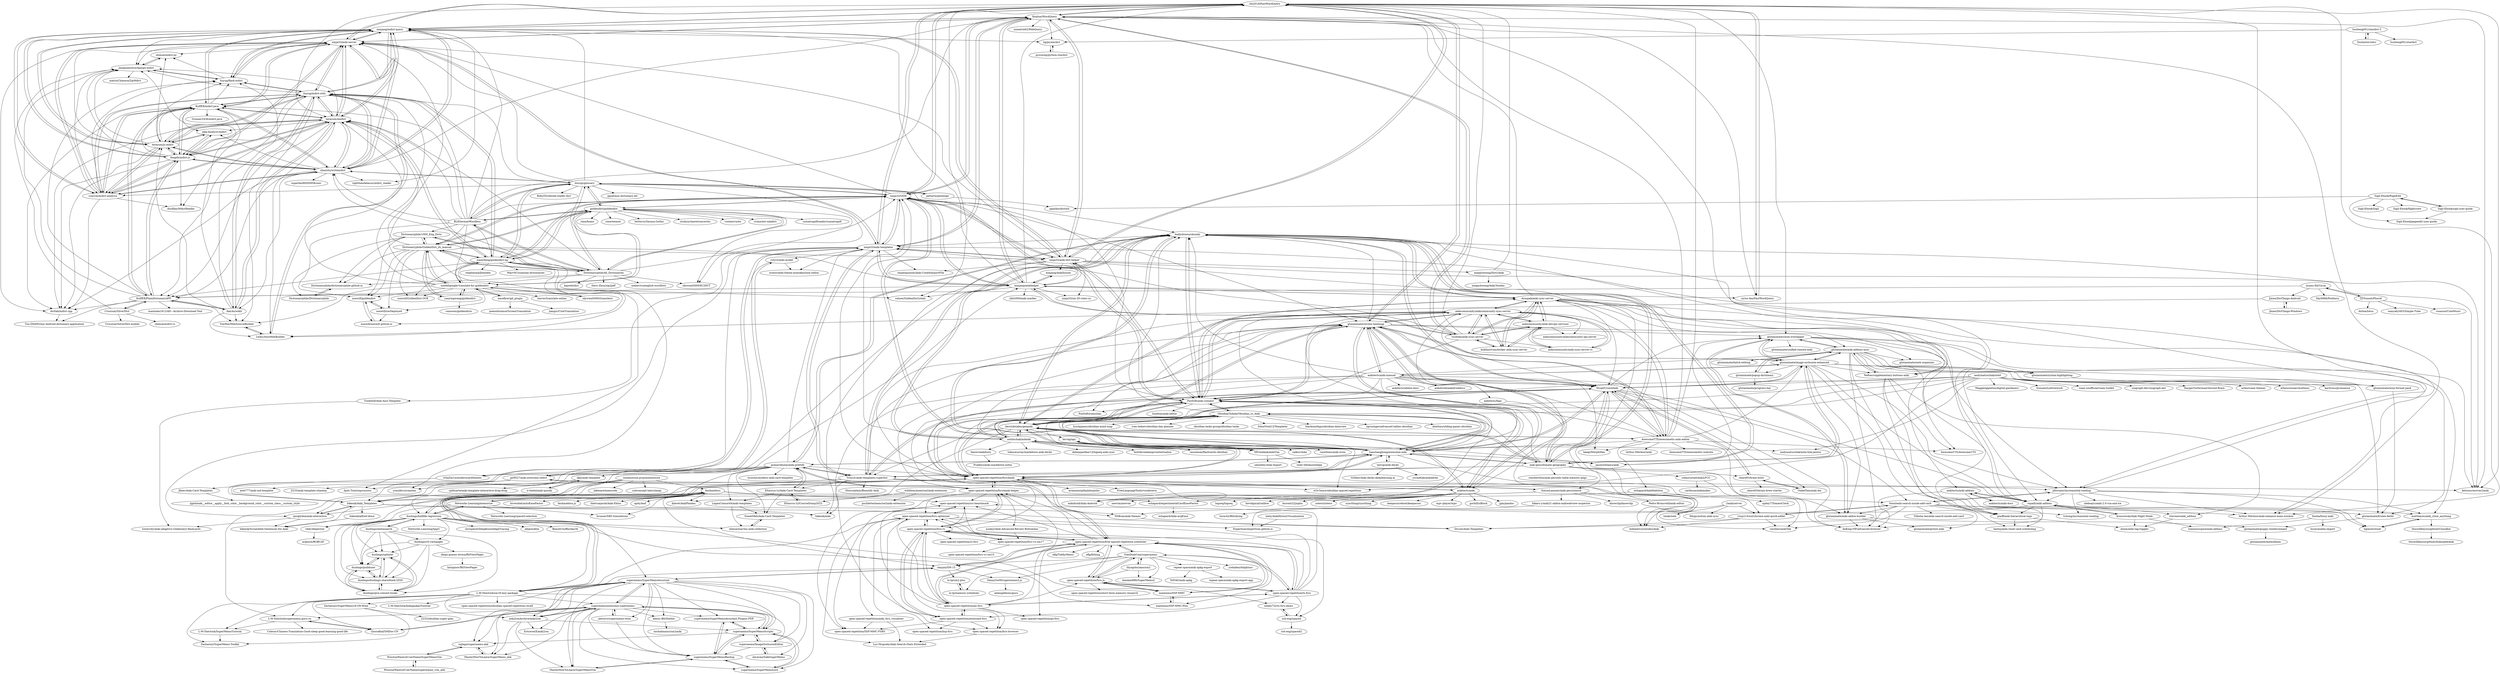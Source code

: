 digraph G {
"sth2018/FastWordQuery" -> "finalion/WordQuery"
"sth2018/FastWordQuery" -> "sirius-fan/FastWordQuery"
"sth2018/FastWordQuery" -> "mmjang/mdict-query"
"sth2018/FastWordQuery" -> "ninja33/anki-templates"
"sth2018/FastWordQuery" -> "ninja33/mdx-server"
"sth2018/FastWordQuery" -> "kelciour/movies2anki" ["e"=1]
"sth2018/FastWordQuery" -> "glutanimate/review-heatmap"
"sth2018/FastWordQuery" -> "ninja33/ODH"
"sth2018/FastWordQuery" -> "terasum/medict"
"sth2018/FastWordQuery" -> "glutanimate/cloze-overlapper"
"sth2018/FastWordQuery" -> "jdlorimer/incremental-reading"
"sth2018/FastWordQuery" -> "valuex/GoldenDict2Anki"
"sth2018/FastWordQuery" -> "ninja33/anki-dict-helper"
"sth2018/FastWordQuery" -> "Arthur-Milchior/anki-enhance-main-window"
"thyagoluciano/sm2" -> "VienDinhCom/supermemo"
"thyagoluciano/sm2" -> "alankan886/SuperMemo2"
"thyagoluciano/sm2" -> "open-spaced-repetition/fsrs.js"
"ankicommunity/ankicommunity-sync-server" -> "ankicommunity/anki-devops-services"
"ankicommunity/ankicommunity-sync-server" -> "tsudoko/anki-sync-server"
"ankicommunity/ankicommunity-sync-server" -> "dsnopek/anki-sync-server"
"ankicommunity/ankicommunity-sync-server" -> "ankicommunity/anki-sync-server-rs"
"ankicommunity/ankicommunity-sync-server" -> "kuklinistvan/docker-anki-sync-server"
"ankicommunity/ankicommunity-sync-server" -> "FooSoft/anki-connect"
"ankicommunity/ankicommunity-sync-server" -> "ankicommunity/ankicommunity-api-server"
"ankicommunity/ankicommunity-sync-server" -> "glutanimate/review-heatmap"
"ankicommunity/ankicommunity-sync-server" -> "Stvad/CrowdAnki"
"ankicommunity/ankicommunity-sync-server" -> "kerrickstaley/genanki"
"ankicommunity/ankicommunity-sync-server" -> "tianshanghong/awesome-anki"
"ankicommunity/ankicommunity-sync-server" -> "ankidroid/Anki-Android" ["e"=1]
"ankicommunity/ankicommunity-sync-server" -> "AwesomeTTS/awesometts-anki-addon"
"ankicommunity/ankicommunity-sync-server" -> "open-spaced-repetition/fsrs4anki"
"ankicommunity/ankicommunity-sync-server" -> "ankitects/anki"
"Sigil-Ebook/sigil-user-guide" -> "Sigil-Ebook/pageedit-user-guide"
"Sigil-Ebook/sigil-user-guide" -> "Sigil-Ebook/PageEdit"
"goldendict/goldendict" -> "xiaoyifang/goldendict-ng"
"goldendict/goldendict" -> "ilius/pyglossary"
"goldendict/goldendict" -> "skywind3000/ECDICT" ["e"=1]
"goldendict/goldendict" -> "Dictionaryphile/GoldenDict_zh_manual"
"goldendict/goldendict" -> "Dictionaryphile/All_Dictionaries"
"goldendict/goldendict" -> "sumatrapdfreader/sumatrapdf" ["e"=1]
"goldendict/goldendict" -> "rime/home" ["e"=1]
"goldendict/goldendict" -> "xinebf/google-translate-for-goldendict"
"goldendict/goldendict" -> "rime/weasel" ["e"=1]
"goldendict/goldendict" -> "be5invis/Sarasa-Gothic" ["e"=1]
"goldendict/goldendict" -> "studyzy/imewlconverter" ["e"=1]
"goldendict/goldendict" -> "vnotex/vnote" ["e"=1]
"goldendict/goldendict" -> "ninja33/ODH"
"goldendict/goldendict" -> "crimx/ext-saladict" ["e"=1]
"goldendict/goldendict" -> "BLKSerene/Wordless"
"1nsp1r3rnzt/chrome-anki-quick-adder" -> "DrLulz/Anki-Templates"
"1nsp1r3rnzt/chrome-anki-quick-adder" -> "fonol/anki-search-inside-add-card"
"1nsp1r3rnzt/chrome-anki-quick-adder" -> "dobladov/youtube2Anki" ["e"=1]
"1nsp1r3rnzt/chrome-anki-quick-adder" -> "corollari/ankiTab"
"ilius/pyglossary" -> "jjgod/mac-dictionary-kit" ["e"=1]
"ilius/pyglossary" -> "goldendict/goldendict"
"ilius/pyglossary" -> "xiaoyifang/goldendict-ng"
"ilius/pyglossary" -> "pettarin/penelope"
"ilius/pyglossary" -> "zhansliu/writemdict"
"ilius/pyglossary" -> "liuyug/mdict-utils"
"ilius/pyglossary" -> "csarron/mdict-analysis"
"ilius/pyglossary" -> "mmjang/mdict-query"
"ilius/pyglossary" -> "BoboTiG/ebook-reader-dict" ["e"=1]
"ilius/pyglossary" -> "Dictionaryphile/All_Dictionaries"
"ilius/pyglossary" -> "ninja33/ODH"
"ilius/pyglossary" -> "BLKSerene/Wordless"
"ilius/pyglossary" -> "ninja33/mdx-server"
"ilius/pyglossary" -> "skywind3000/ECDICT" ["e"=1]
"ilius/pyglossary" -> "FooSoft/anki-connect"
"Dictionaryphile/All_Dictionaries" -> "Dictionaryphile/GoldenDict_zh_manual"
"Dictionaryphile/All_Dictionaries" -> "Dictionaryphile/1000_Eng_Dicts"
"Dictionaryphile/All_Dictionaries" -> "goldendict/goldendict"
"Dictionaryphile/All_Dictionaries" -> "xiaoyifang/goldendict-ng"
"Dictionaryphile/All_Dictionaries" -> "skywind3000/ECDICT" ["e"=1]
"Dictionaryphile/All_Dictionaries" -> "BLKSerene/Wordless"
"Dictionaryphile/All_Dictionaries" -> "ilius/pyglossary"
"Dictionaryphile/All_Dictionaries" -> "ninja33/ODH"
"Dictionaryphile/All_Dictionaries" -> "xinebf/google-translate-for-goldendict"
"Dictionaryphile/All_Dictionaries" -> "Dictionaryphile/dictionaryphile.github.io"
"Dictionaryphile/All_Dictionaries" -> "terasum/medict"
"Dictionaryphile/All_Dictionaries" -> "mahavivo/english-wordlists" ["e"=1]
"Dictionaryphile/All_Dictionaries" -> "kajweb/dict" ["e"=1]
"Dictionaryphile/All_Dictionaries" -> "zhansliu/writemdict"
"Dictionaryphile/All_Dictionaries" -> "Davy-Zhou/zip2pdf" ["e"=1]
"Dictionaryphile/GoldenDict_zh_manual" -> "xinebf/google-translate-for-goldendict"
"Dictionaryphile/GoldenDict_zh_manual" -> "Dictionaryphile/All_Dictionaries"
"Dictionaryphile/GoldenDict_zh_manual" -> "goldendict/goldendict"
"Dictionaryphile/GoldenDict_zh_manual" -> "Dictionaryphile/1000_Eng_Dicts"
"Dictionaryphile/GoldenDict_zh_manual" -> "yanyingwang/goldendict"
"Dictionaryphile/GoldenDict_zh_manual" -> "xiaoyifang/goldendict-ng"
"Dictionaryphile/GoldenDict_zh_manual" -> "nonwill/nwDeployed"
"Dictionaryphile/GoldenDict_zh_manual" -> "nonwill/nonwill.github.io"
"Dictionaryphile/GoldenDict_zh_manual" -> "nonwill/goldendict"
"Dictionaryphile/GoldenDict_zh_manual" -> "ninja33/ODH"
"Dictionaryphile/GoldenDict_zh_manual" -> "nonwill/GoldenDict-OCR"
"Dictionaryphile/GoldenDict_zh_manual" -> "ninja33/anki-dict-helper"
"Dictionaryphile/GoldenDict_zh_manual" -> "Dictionaryphile/dictionaryphile.github.io"
"Dictionaryphile/GoldenDict_zh_manual" -> "mmjang/ankihelper"
"Dictionaryphile/GoldenDict_zh_manual" -> "terasum/medict"
"tianshanghong/awesome-anki" -> "badlydrawnrob/anki"
"tianshanghong/awesome-anki" -> "kerrickstaley/genanki"
"tianshanghong/awesome-anki" -> "anki-geo/ultimate-geography"
"tianshanghong/awesome-anki" -> "Troyciv/anki-templates-superlist"
"tianshanghong/awesome-anki" -> "Stvad/CrowdAnki"
"tianshanghong/awesome-anki" -> "pranavdeshai/anki-prettify"
"tianshanghong/awesome-anki" -> "glutanimate/review-heatmap"
"tianshanghong/awesome-anki" -> "taivop/anki-decks"
"tianshanghong/awesome-anki" -> "ObsidianToAnki/Obsidian_to_Anki"
"tianshanghong/awesome-anki" -> "FooSoft/anki-connect"
"tianshanghong/awesome-anki" -> "ninja33/ODH"
"tianshanghong/awesome-anki" -> "open-spaced-repetition/fsrs4anki"
"tianshanghong/awesome-anki" -> "ashlinchak/mdanki"
"tianshanghong/awesome-anki" -> "corollari/ankiTab"
"tianshanghong/awesome-anki" -> "jasonwilliams/anki"
"ninja33/ODH" -> "ninja33/anki-dict-helper"
"ninja33/ODH" -> "FooSoft/anki-connect"
"ninja33/ODH" -> "mmjang/ankihelper"
"ninja33/ODH" -> "ninja33/anki-templates"
"ninja33/ODH" -> "finalion/WordQuery"
"ninja33/ODH" -> "sth2018/FastWordQuery"
"ninja33/ODH" -> "tianshanghong/awesome-anki"
"ninja33/ODH" -> "ninja33/mdx-server"
"ninja33/ODH" -> "badlydrawnrob/anki"
"ninja33/ODH" -> "glutanimate/review-heatmap"
"ninja33/ODH" -> "xiaoyifang/goldendict-ng"
"ninja33/ODH" -> "goldendict/goldendict"
"ninja33/ODH" -> "ilius/pyglossary"
"ninja33/ODH" -> "open-spaced-repetition/fsrs4anki"
"ninja33/ODH" -> "Dictionaryphile/GoldenDict_zh_manual"
"L-M-Sherlock/supermemo.guru-cn" -> "Quorafind/SMDoc-CN"
"L-M-Sherlock/supermemo.guru-cn" -> "L-M-Sherlock/SuperMemoTutorial"
"L-M-Sherlock/supermemo.guru-cn" -> "Colerar/Chinese-Translation-Good-sleep-good-learning-good-life"
"Networks-Learning/memorize" -> "fasiha/ebisu"
"Networks-Learning/memorize" -> "Networks-Learning/spaced-selection"
"Networks-Learning/memorize" -> "duolingo/halflife-regression"
"Networks-Learning/memorize" -> "rddy/deeptutor"
"Networks-Learning/memorize" -> "brumar/SRS-Simulations"
"fonol/anki-search-inside-add-card" -> "jdlorimer/incremental-reading"
"fonol/anki-search-inside-add-card" -> "Vilhelm-Ian/anki-search-inside-add-card"
"fonol/anki-search-inside-add-card" -> "hgiesel/closet"
"fonol/anki-search-inside-add-card" -> "glutanimate/pytest-anki"
"fonol/anki-search-inside-add-card" -> "Arthur-Milchior/anki-enhance-main-window"
"fonol/anki-search-inside-add-card" -> "1nsp1r3rnzt/chrome-anki-quick-adder"
"fonol/anki-search-inside-add-card" -> "tvhong/incremental-reading"
"fonol/anki-search-inside-add-card" -> "glutanimate/anki-addon-builder"
"fonol/anki-search-inside-add-card" -> "corollari/ankiTab"
"fonol/anki-search-inside-add-card" -> "matthayes/anki_cloze_anything"
"fonol/anki-search-inside-add-card" -> "DrLulz/Anki-Templates"
"xinebf/google-translate-for-goldendict" -> "Dictionaryphile/GoldenDict_zh_manual"
"xinebf/google-translate-for-goldendict" -> "skywind3000/translator"
"xinebf/google-translate-for-goldendict" -> "nonwill/nwDeployed"
"xinebf/google-translate-for-goldendict" -> "yanyingwang/goldendict"
"xinebf/google-translate-for-goldendict" -> "easeflyer/gd_plugin"
"xinebf/google-translate-for-goldendict" -> "xiaoyifang/goldendict-ng"
"xinebf/google-translate-for-goldendict" -> "liuyug/mdict-utils"
"xinebf/google-translate-for-goldendict" -> "nonwill/goldendict"
"xinebf/google-translate-for-goldendict" -> "goldendict/goldendict"
"xinebf/google-translate-for-goldendict" -> "ninja33/mdx-server"
"xinebf/google-translate-for-goldendict" -> "VimWei/MdxSourceBuilder"
"xinebf/google-translate-for-goldendict" -> "terasum/medict"
"xinebf/google-translate-for-goldendict" -> "valuex/GoldenDict2Anki"
"xinebf/google-translate-for-goldendict" -> "barrer/translate-online"
"xinebf/google-translate-for-goldendict" -> "nonwill/GoldenDict-OCR"
"Quorafind/SMDoc-CN" -> "L-M-Sherlock/supermemo.guru-cn"
"Quorafind/SMDoc-CN" -> "supermemo/awesome-supermemo"
"Dictionaryphile/1000_Eng_Dicts" -> "Dictionaryphile/Dictionaryphile"
"Dictionaryphile/1000_Eng_Dicts" -> "Dictionaryphile/GoldenDict_zh_manual"
"Dictionaryphile/1000_Eng_Dicts" -> "Dictionaryphile/All_Dictionaries"
"Dictionaryphile/1000_Eng_Dicts" -> "Dictionaryphile/dictionaryphile.github.io"
"Dictionaryphile/1000_Eng_Dicts" -> "nonwill/goldendict"
"Troyciv/anki-templates-superlist" -> "badlydrawnrob/anki"
"Troyciv/anki-templates-superlist" -> "pranavdeshai/anki-prettify"
"Troyciv/anki-templates-superlist" -> "ninja33/anki-templates"
"Troyciv/anki-templates-superlist" -> "tianshanghong/awesome-anki"
"Troyciv/anki-templates-superlist" -> "bikenik/Anki_Templates"
"Troyciv/anki-templates-superlist" -> "qwiglydee/anki-interactive"
"Troyciv/anki-templates-superlist" -> "Stvad/CrowdAnki"
"Troyciv/anki-templates-superlist" -> "kelciour/movies2anki" ["e"=1]
"Troyciv/anki-templates-superlist" -> "bikenik/anki"
"Troyciv/anki-templates-superlist" -> "corollari/ankiTab"
"Troyciv/anki-templates-superlist" -> "jdlorimer/incremental-reading"
"Troyciv/anki-templates-superlist" -> "Eltaurus-Lt/Anki-Card-Templates"
"Troyciv/anki-templates-superlist" -> "NSBum/anki-themes"
"Troyciv/anki-templates-superlist" -> "glutanimate/review-heatmap"
"Troyciv/anki-templates-superlist" -> "ShoroukAziz/Beautify-Anki"
"terasum/medict" -> "ikey4u/wikit"
"terasum/medict" -> "terasum/js-mdict"
"terasum/medict" -> "zhansliu/writemdict"
"terasum/medict" -> "liuyug/mdict-utils"
"terasum/medict" -> "fengdh/mdict-js"
"terasum/medict" -> "ninja33/mdx-server"
"terasum/medict" -> "Litles/AutoMdxBuilder"
"terasum/medict" -> "KnIfER/PlainDictionaryAPP"
"terasum/medict" -> "jiangnianshun/django-mdict"
"terasum/medict" -> "KnIfER/mdict-java"
"terasum/medict" -> "dictlab/mdict-cpp"
"terasum/medict" -> "csarron/mdict-analysis"
"terasum/medict" -> "xiaoyifang/goldendict-ng"
"terasum/medict" -> "mmjang/mdict-query"
"terasum/medict" -> "jeka-kiselyov/mdict"
"supermemo/SuperMemoAssistant" -> "supermemo/awesome-supermemo"
"supermemo/SuperMemoAssistant" -> "supermemo/SuperMemoAssistant.Plugins.PDF"
"supermemo/SuperMemoAssistant" -> "anki2smArchive/anki2sm"
"supermemo/SuperMemoAssistant" -> "supermemo/SuperMemoLore"
"supermemo/SuperMemoAssistant" -> "supermemo/SuperMemoScripts"
"supermemo/SuperMemoAssistant" -> "supermemo/SuperMemoBackup"
"supermemo/SuperMemoAssistant" -> "alessivs/supermemo-wine"
"supermemo/SuperMemoAssistant" -> "supermemo/ImageOcclusionEditor"
"supermemo/SuperMemoAssistant" -> "MasterHowToLearn/SuperMemo_ahk"
"supermemo/SuperMemoAssistant" -> "davecan/SafeSuperMemo"
"supermemo/SuperMemoAssistant" -> "alexis-/BitShelter"
"supermemo/SuperMemoAssistant" -> "MasterHowToLearn/SuperMemoVim"
"supermemo/SuperMemoAssistant" -> "L-M-Sherlock/sm18-lazy-package"
"supermemo/SuperMemoAssistant" -> "rajlego/supermemo-ahk"
"supermemo/SuperMemoAssistant" -> "slaypni/SM-15"
"BLKSerene/Wordless" -> "Dictionaryphile/All_Dictionaries"
"BLKSerene/Wordless" -> "xiaoyifang/goldendict-ng"
"BLKSerene/Wordless" -> "goldendict/goldendict"
"BLKSerene/Wordless" -> "terasum/medict"
"BLKSerene/Wordless" -> "xinebf/google-translate-for-goldendict"
"BLKSerene/Wordless" -> "liuyug/mdict-utils"
"BLKSerene/Wordless" -> "mmjang/mdict-query"
"BLKSerene/Wordless" -> "ilius/pyglossary"
"BLKSerene/Wordless" -> "zhansliu/writemdict"
"BLKSerene/Wordless" -> "Dictionaryphile/1000_Eng_Dicts"
"BLKSerene/Wordless" -> "finalion/WordQuery"
"BLKSerene/Wordless" -> "Dictionaryphile/GoldenDict_zh_manual"
"BLKSerene/Wordless" -> "nonwill/goldendict"
"BLKSerene/Wordless" -> "KnIfER/mdict-java"
"BLKSerene/Wordless" -> "ninja33/ODH"
"megachweng/Dict2Anki" -> "megachweng/Anki-Youdao"
"megachweng/Dict2Anki" -> "sth2018/FastWordQuery"
"KnIfER/mdict-java" -> "KnIfER/PlainDictionaryAPP"
"KnIfER/mdict-java" -> "fengdh/mdict-js"
"KnIfER/mdict-java" -> "csarron/mdict-analysis"
"KnIfER/mdict-java" -> "zhansliu/writemdict"
"KnIfER/mdict-java" -> "mmjang/mdict-query"
"KnIfER/mdict-java" -> "ducfilan/MdictReader"
"KnIfER/mdict-java" -> "terasum/js-mdict"
"KnIfER/mdict-java" -> "dictlab/mdict-cpp"
"KnIfER/mdict-java" -> "Grinner2436/mdict-java"
"KnIfER/mdict-java" -> "ninja33/mdx-server"
"KnIfER/mdict-java" -> "liuyug/mdict-utils"
"KnIfER/mdict-java" -> "liuyug/flask-mdict"
"KnIfER/mdict-java" -> "terasum/medict"
"KnIfER/mdict-java" -> "jeka-kiselyov/mdict"
"terasum/js-mdict" -> "jeka-kiselyov/mdict"
"terasum/js-mdict" -> "fengdh/mdict-js"
"terasum/js-mdict" -> "terasum/medict"
"terasum/js-mdict" -> "jiangnianshun/django-mdict"
"terasum/js-mdict" -> "zhimoe/mdict-py"
"terasum/js-mdict" -> "zhansliu/writemdict"
"terasum/js-mdict" -> "csarron/mdict-analysis"
"terasum/js-mdict" -> "KnIfER/mdict-java"
"terasum/js-mdict" -> "dictlab/mdict-cpp"
"terasum/js-mdict" -> "liuyug/mdict-utils"
"terasum/js-mdict" -> "mmjang/mdict-query"
"skywind3000/translator" -> "xinebf/google-translate-for-goldendict"
"slaypni/SM-15" -> "DannySu09/supermemo2.js"
"slaypni/SM-15" -> "open-spaced-repetition/free-spaced-repetition-scheduler"
"slaypni/SM-15" -> "lo-tp/sm2-plus"
"slaypni/SM-15" -> "supermemo/SuperMemoAssistant"
"slaypni/SM-15" -> "anki2smArchive/anki2sm"
"mnemosyne-proj/mnemosyne" -> "fasiha/ebisu"
"mnemosyne-proj/mnemosyne" -> "lakesare/memcode" ["e"=1]
"mnemosyne-proj/mnemosyne" -> "L-M-Sherlock/supermemo.guru-cn"
"mnemosyne-proj/mnemosyne" -> "duolingo/halflife-regression"
"mnemosyne-proj/mnemosyne" -> "subconcept-labs/ulangi" ["e"=1]
"mnemosyne-proj/mnemosyne" -> "supermemo/SuperMemoAssistant"
"eshapard/AnkiHabitica" -> "eshapard/experimentalCardEaseFactor"
"eshapard/AnkiHabitica" -> "upday7/TomatoClock"
"glutanimate/syntax-highlighting" -> "glutanimate/mini-format-pack"
"Dictionaryphile/Dictionaryphile" -> "Dictionaryphile/dictionaryphile.github.io"
"glutanimate/anki-addon-builder" -> "AnKing-VIP/advanced-browser"
"glutanimate/anki-addon-builder" -> "glutanimate/pytest-anki"
"glutanimate/anki-addon-builder" -> "glutanimate/cloze-overlapper"
"glutanimate/anki-addon-builder" -> "glutanimate/puppy-reinforcement"
"pneff/anki-hierarchical-tags" -> "donm/anki-tag-toggler"
"pneff/anki-hierarchical-tags" -> "baitisj/anki-reset-card-scheduling"
"mmjang/Ankillusion" -> "mmjang/ankihelper"
"qwiglydee/anki-interactive" -> "bikenik/Anki_Templates"
"qwiglydee/anki-interactive" -> "bikenik/Scrambled-Sentences-for-Anki"
"qwiglydee/anki-interactive" -> "towercity/anki-adaptive-vobabulary-flashcards"
"steveaw/anki_addons" -> "donm/anki-tag-toggler"
"duolingo/splinter" -> "duolingo/pulldozer"
"duolingo/splinter" -> "duolingo/pre-commit-hooks"
"duolingo/splinter" -> "duolingo/duolingo-sharedtask-2020"
"duolingo/pulldozer" -> "duolingo/splinter"
"duolingo/pulldozer" -> "duolingo/pre-commit-hooks"
"duolingo/pulldozer" -> "duolingo/duolingo-sharedtask-2020"
"liuyug/mdict-utils" -> "zhansliu/writemdict"
"liuyug/mdict-utils" -> "Litles/AutoMdxBuilder"
"liuyug/mdict-utils" -> "terasum/medict"
"liuyug/mdict-utils" -> "csarron/mdict-analysis"
"liuyug/mdict-utils" -> "ikey4u/wikit"
"liuyug/mdict-utils" -> "ninja33/mdx-server"
"liuyug/mdict-utils" -> "liuyug/flask-mdict"
"liuyug/mdict-utils" -> "terasum/js-mdict"
"liuyug/mdict-utils" -> "mmjang/mdict-query"
"liuyug/mdict-utils" -> "VimWei/MdxSourceBuilder"
"liuyug/mdict-utils" -> "KnIfER/mdict-java"
"liuyug/mdict-utils" -> "KnIfER/PlainDictionaryAPP"
"liuyug/mdict-utils" -> "xiaoyifang/goldendict-ng"
"liuyug/mdict-utils" -> "jiangnianshun/django-mdict"
"liuyug/mdict-utils" -> "fengdh/mdict-js"
"wilddom/memrise2anki-extension" -> "Eltaurus-Lt/CourseDump2022"
"wilddom/memrise2anki-extension" -> "pschlette/memrise2anki-extension"
"SimonLammer/anki-persistence" -> "git9527/anki-awesome-select"
"SimonLammer/anki-persistence" -> "qwiglydee/anki-interactive"
"SimonLammer/anki-persistence" -> "hikaru-y/anki21-addon-ankiwebview-inspector"
"SimonLammer/anki-persistence" -> "knowclip/knowclip" ["e"=1]
"SimonLammer/anki-persistence" -> "bikenik/Anki_Templates"
"SimonLammer/anki-persistence" -> "Pedro-Bronsveld/anki-editor"
"SimonLammer/anki-persistence" -> "dobladov/youtube2Anki" ["e"=1]
"Sigil-Ebook/PageEdit" -> "Sigil-Ebook/sigil-user-guide"
"Sigil-Ebook/PageEdit" -> "Sigil-Ebook/pageedit-user-guide"
"Sigil-Ebook/PageEdit" -> "Sigil-Ebook/Sigil" ["e"=1]
"Sigil-Ebook/PageEdit" -> "Sigil-Ebook/flightcrew"
"Sigil-Ebook/PageEdit" -> "pgaskin/dictutil"
"dictlab/mdict-cpp" -> "Tuo-ZHANG/my-Android-dictionary-application"
"liuyug/flask-mdict" -> "jiangnianshun/django-mdict"
"liuyug/flask-mdict" -> "ninja33/mdx-server"
"liuyug/flask-mdict" -> "zhimoe/mdict-py"
"liuyug/flask-mdict" -> "liuyug/mdict-utils"
"liuyug/flask-mdict" -> "mmjang/mdict-query"
"nonwill/goldendict" -> "nonwill/nonwill.github.io"
"nonwill/goldendict" -> "nonwill/nwDeployed"
"lo-tp/memory-scheduler" -> "lo-tp/sm2-plus"
"benwr/ankdown" -> "Pradhyo/anki-markdown-notes"
"OnkelTem/anki-dm" -> "ohare93/brain-brew"
"rddy/deeptutor" -> "arghosh/BOBCAT"
"easeflyer/gd_plugin" -> "poemdistance/ScreenTranslation" ["e"=1]
"easeflyer/gd_plugin" -> "jiangzc/CuteTranslation" ["e"=1]
"easeflyer/gd_plugin" -> "xinebf/google-translate-for-goldendict"
"bikenik/alfred-ldoce" -> "bikenik/Scrambled-Sentences-for-Anki"
"supermemo/SuperMemoLore" -> "supermemo/SuperMemoScripts"
"supermemo/SuperMemoLore" -> "supermemo/SuperMemoBackup"
"supermemo/ImageOcclusionEditor" -> "supermemo/SuperMemoScripts"
"supermemo/ImageOcclusionEditor" -> "davecan/SafeSuperMemo"
"supermemo/ImageOcclusionEditor" -> "supermemo/SuperMemoBackup"
"alexis-/BitShelter" -> "michalmazur/sm2anki"
"MasterHowToLearn/SuperMemo_ahk" -> "rajlego/supermemo-ahk"
"Dictionaryphile/dictionaryphile.github.io" -> "Dictionaryphile/Dictionaryphile"
"glutanimate/mini-format-pack" -> "glutanimate/frozen-fields"
"glutanimate/puppy-reinforcement" -> "glutanimate/memobeam"
"supermemo/SuperMemoScripts" -> "supermemo/SuperMemoBackup"
"supermemo/SuperMemoScripts" -> "supermemo/ImageOcclusionEditor"
"supermemo/SuperMemoScripts" -> "supermemo/SuperMemoLore"
"supermemo/SuperMemoScripts" -> "rajlego/supermemo-ahk"
"supermemo/SuperMemoScripts" -> "supermemo/SuperMemoAssistant.Plugins.PDF"
"supermemo/SuperMemoScripts" -> "supermemo/awesome-supermemo"
"kuklinistvan/docker-anki-sync-server" -> "tsudoko/anki-sync-server"
"kuklinistvan/docker-anki-sync-server" -> "ankicommunity/anki-devops-services"
"kuklinistvan/docker-anki-sync-server" -> "ankicommunity/ankicommunity-sync-server"
"kuklinistvan/docker-anki-sync-server" -> "dsnopek/anki-sync-server"
"nonwill/nonwill.github.io" -> "nonwill/goldendict"
"eshapard/experimentalCardEaseFactor" -> "eshapard/Anki-avgEase"
"supermemo/SuperMemoAssistant.Plugins.PDF" -> "supermemo/SuperMemoBackup"
"supermemo/SuperMemoAssistant.Plugins.PDF" -> "supermemo/SuperMemoScripts"
"supermemo/SuperMemoBackup" -> "supermemo/SuperMemoScripts"
"supermemo/SuperMemoBackup" -> "supermemo/SuperMemoAssistant.Plugins.PDF"
"supermemo/SuperMemoBackup" -> "supermemo/SuperMemoLore"
"supermemo/SuperMemoBackup" -> "MasterHowToLearn/SuperMemoVim"
"alessivs/supermemo-wine" -> "supermemo/SuperMemoBackup"
"alessivs/supermemo-wine" -> "supermemo/awesome-supermemo"
"glutanimate/popup-dictionary" -> "glutanimate/progress-bar"
"glutanimate/popup-dictionary" -> "glutanimate/anki-addons-misc"
"hikaru-y/anki21-addon-ankiwebview-inspector" -> "lovac42/Blitzkrieg"
"TunkShif/Anki-Azul-Template" -> "towercity/anki-adaptive-vobabulary-flashcards"
"andymatuschak/orbit" -> "andymatuschak/note-link-janitor" ["e"=1]
"andymatuschak/orbit" -> "ObsidianToAnki/Obsidian_to_Anki"
"andymatuschak/orbit" -> "athensresearch/athens" ["e"=1]
"andymatuschak/orbit" -> "karlicoss/promnesia" ["e"=1]
"andymatuschak/orbit" -> "MaggieAppleton/digital-gardeners" ["e"=1]
"andymatuschak/orbit" -> "st3v3nmw/obsidian-spaced-repetition" ["e"=1]
"andymatuschak/orbit" -> "Siunami/Latticework"
"andymatuschak/orbit" -> "roam-unofficial/roam-toolkit" ["e"=1]
"andymatuschak/orbit" -> "Stvad/CrowdAnki"
"andymatuschak/orbit" -> "unigraph-dev/unigraph-dev" ["e"=1]
"andymatuschak/orbit" -> "KasperZutterman/Second-Brain" ["e"=1]
"andymatuschak/orbit" -> "open-spaced-repetition/fsrs4anki"
"andymatuschak/orbit" -> "azlen/roam-themes" ["e"=1]
"andymatuschak/orbit" -> "open-spaced-repetition/free-spaced-repetition-scheduler"
"andymatuschak/orbit" -> "ashlinchak/mdanki"
"ObsidianToAnki/Obsidian_to_Anki" -> "reuseman/flashcards-obsidian" ["e"=1]
"ObsidianToAnki/Obsidian_to_Anki" -> "st3v3nmw/obsidian-spaced-repetition" ["e"=1]
"ObsidianToAnki/Obsidian_to_Anki" -> "FooSoft/anki-connect"
"ObsidianToAnki/Obsidian_to_Anki" -> "ashlinchak/mdanki"
"ObsidianToAnki/Obsidian_to_Anki" -> "tianshanghong/awesome-anki"
"ObsidianToAnki/Obsidian_to_Anki" -> "lynchjames/obsidian-mind-map" ["e"=1]
"ObsidianToAnki/Obsidian_to_Anki" -> "ivan-lednev/obsidian-day-planner" ["e"=1]
"ObsidianToAnki/Obsidian_to_Anki" -> "obsidian-tasks-group/obsidian-tasks" ["e"=1]
"ObsidianToAnki/Obsidian_to_Anki" -> "open-spaced-repetition/fsrs4anki"
"ObsidianToAnki/Obsidian_to_Anki" -> "SilentVoid13/Templater" ["e"=1]
"ObsidianToAnki/Obsidian_to_Anki" -> "blacksmithgu/obsidian-dataview" ["e"=1]
"ObsidianToAnki/Obsidian_to_Anki" -> "kerrickstaley/genanki"
"ObsidianToAnki/Obsidian_to_Anki" -> "tgrosinger/advanced-tables-obsidian" ["e"=1]
"ObsidianToAnki/Obsidian_to_Anki" -> "deathau/sliding-panes-obsidian" ["e"=1]
"ObsidianToAnki/Obsidian_to_Anki" -> "badlydrawnrob/anki"
"ashlinchak/mdanki" -> "ObsidianToAnki/Obsidian_to_Anki"
"ashlinchak/mdanki" -> "lukesmurray/markdown-anki-decks"
"ashlinchak/mdanki" -> "badlydrawnrob/anki"
"ashlinchak/mdanki" -> "FooSoft/anki-connect"
"ashlinchak/mdanki" -> "tianshanghong/awesome-anki"
"ashlinchak/mdanki" -> "reuseman/flashcards-obsidian" ["e"=1]
"ashlinchak/mdanki" -> "jasonwilliams/anki"
"ashlinchak/mdanki" -> "glutanimate/review-heatmap"
"ashlinchak/mdanki" -> "kerrickstaley/genanki"
"ashlinchak/mdanki" -> "ninja33/ODH"
"ashlinchak/mdanki" -> "debanjandhar12/logseq-anki-sync" ["e"=1]
"ashlinchak/mdanki" -> "benwr/ankdown"
"ashlinchak/mdanki" -> "andymatuschak/note-link-janitor" ["e"=1]
"ashlinchak/mdanki" -> "MFreidank/AnkiVim"
"ashlinchak/mdanki" -> "brettkromkamp/contextualise" ["e"=1]
"ankitects/anki-manual" -> "ankitects/addon-docs"
"ankitects/anki-manual" -> "glutanimate/review-heatmap"
"ankitects/anki-manual" -> "glutanimate/image-occlusion-enhanced"
"ankitects/anki-manual" -> "glutanimate/anki-addons-misc"
"ankitects/anki-manual" -> "ankidroid/ankidroiddocs"
"ankitects/anki-manual" -> "FooSoft/anki-connect"
"ankitects/anki-manual" -> "badlydrawnrob/anki"
"ankitects/anki-manual" -> "Stvad/CrowdAnki"
"ankitects/anki-manual" -> "open-spaced-repetition/fsrs4anki-helper"
"ankitects/anki-manual" -> "open-spaced-repetition/awesome-fsrs"
"ankitects/anki-manual" -> "AwesomeTTS/awesometts-anki-addon"
"ankitects/anki-manual" -> "ankitects/faqs"
"ankitects/anki-manual" -> "AnKing-VIP/advanced-browser"
"ankitects/anki-manual" -> "tianshanghong/awesome-anki"
"ankitects/anki-manual" -> "open-spaced-repetition/fsrs-rs"
"2anki/server" -> "9dogs/notion-anki-sync"
"2anki/server" -> "2anki/web"
"2anki/server" -> "1nsp1r3rnzt/chrome-anki-quick-adder"
"2anki/server" -> "dobladov/youtube2Anki" ["e"=1]
"lervag/apy" -> "salkirr/inka"
"lervag/apy" -> "MFreidank/AnkiVim"
"lervag/apy" -> "rareitems/anki.nvim"
"KnIfER/PlainDictionaryAPP" -> "KnIfER/mdict-java"
"KnIfER/PlainDictionaryAPP" -> "Tuo-ZHANG/my-Android-dictionary-application"
"KnIfER/PlainDictionaryAPP" -> "dictlab/mdict-cpp"
"KnIfER/PlainDictionaryAPP" -> "fengdh/mdict-js"
"KnIfER/PlainDictionaryAPP" -> "liuyug/flask-mdict"
"KnIfER/PlainDictionaryAPP" -> "Crissium/SilverDict"
"KnIfER/PlainDictionaryAPP" -> "ikey4u/wikit"
"KnIfER/PlainDictionaryAPP" -> "VimWei/MdxSourceBuilder"
"KnIfER/PlainDictionaryAPP" -> "maximka1812/AD---Archive-Download-Tool"
"KnIfER/PlainDictionaryAPP" -> "jiangnianshun/django-mdict"
"pettarin/penelope" -> "pgaskin/dictutil"
"pettarin/penelope" -> "ilius/pyglossary"
"duolingo/metasearch" -> "duolingo/pulldozer"
"duolingo/metasearch" -> "duolingo/pre-commit-hooks"
"duolingo/metasearch" -> "duolingo/splinter"
"duolingo/metasearch" -> "duolingo/duolingo-sharedtask-2020"
"duolingo/metasearch" -> "duolingo/halflife-regression"
"duolingo/metasearch" -> "duolingo/rtl-viewpager"
"VienDinhCom/supermemo" -> "open-spaced-repetition/fsrs.js"
"VienDinhCom/supermemo" -> "DannySu09/supermemo2.js"
"VienDinhCom/supermemo" -> "thyagoluciano/sm2"
"VienDinhCom/supermemo" -> "alankan886/SuperMemo2"
"VienDinhCom/supermemo" -> "yodaiken/dolphinsr"
"VienDinhCom/supermemo" -> "slaypni/SM-15"
"VienDinhCom/supermemo" -> "open-spaced-repetition/ts-fsrs"
"VienDinhCom/supermemo" -> "repeat-space/anki-apkg-export"
"VienDinhCom/supermemo" -> "lo-tp/memory-scheduler"
"VienDinhCom/supermemo" -> "open-spaced-repetition/free-spaced-repetition-scheduler"
"b3nj5m1n/moderncardthemes" -> "Jfaler/Anki-Card-Templates"
"jasonwilliams/anki" -> "badlydrawnrob/anki"
"jasonwilliams/anki" -> "1nsp1r3rnzt/chrome-anki-quick-adder"
"supermemo/awesome-supermemo" -> "supermemo/SuperMemoAssistant"
"supermemo/awesome-supermemo" -> "supermemo/SuperMemoScripts"
"supermemo/awesome-supermemo" -> "supermemo/SuperMemoAssistant.Plugins.PDF"
"supermemo/awesome-supermemo" -> "supermemo/SuperMemoBackup"
"supermemo/awesome-supermemo" -> "anki2smArchive/anki2sm"
"supermemo/awesome-supermemo" -> "alessivs/supermemo-wine"
"supermemo/awesome-supermemo" -> "MasterHowToLearn/SuperMemo_ahk"
"supermemo/awesome-supermemo" -> "rajlego/supermemo-ahk"
"supermemo/awesome-supermemo" -> "supermemo/SuperMemoLore"
"supermemo/awesome-supermemo" -> "EstravenX/anki2sm"
"supermemo/awesome-supermemo" -> "supermemo/ImageOcclusionEditor"
"supermemo/awesome-supermemo" -> "MasterHowToLearn/SuperMemoVim"
"supermemo/awesome-supermemo" -> "Quorafind/SMDoc-CN"
"supermemo/awesome-supermemo" -> "L-M-Sherlock/supermemo.guru-cn"
"supermemo/awesome-supermemo" -> "alexis-/BitShelter"
"rstyro/anki-model" -> "git9527/anki-awesome-select"
"rstyro/anki-model" -> "ecator/anki-theme-monokaicloze-radios"
"noobj2/Anki-Advanced-Review-Bottombar" -> "open-spaced-repetition/fsrs-vs-sm17"
"LoganConnor44/anki-templates" -> "elemarmar/my-anki-collection"
"LoganConnor44/anki-templates" -> "SweetMeh/Anki-Card-Templates"
"ohare93/brain-brew" -> "OnkelTem/anki-dm"
"ohare93/brain-brew" -> "Stvad/CrowdAnki"
"ohare93/brain-brew" -> "ohare93/brain-brew-starter"
"fasiha/fuzzy-anki" -> "luminousspice/anki-addons"
"fasiha/fuzzy-anki" -> "hssm/media-import"
"Neftas/supplementary-buttons-anki" -> "pneff/anki-hierarchical-tags"
"Neftas/supplementary-buttons-anki" -> "steveaw/anki_addons"
"Neftas/supplementary-buttons-anki" -> "AwesomeTTS/AwesomeTTS"
"Neftas/supplementary-buttons-anki" -> "glutanimate/anki-addons-misc"
"Neftas/supplementary-buttons-anki" -> "baitisj/anki-reset-card-scheduling"
"ankitects/faqs" -> "Expertium/expertium.github.io"
"ankicommunity/anki-devops-services" -> "ankicommunity/ankicommunity-sync-server"
"ankicommunity/anki-devops-services" -> "kuklinistvan/docker-anki-sync-server"
"ankicommunity/anki-devops-services" -> "tsudoko/anki-sync-server"
"ankicommunity/anki-devops-services" -> "ankicommunity/ankicommunity-api-server"
"ankicommunity/anki-devops-services" -> "ankicommunity/anki-sync-server-rs"
"ankicommunity/anki-devops-services" -> "dsnopek/anki-sync-server"
"elemarmar/my-anki-collection" -> "SweetMeh/Anki-Card-Templates"
"duolingo/pre-commit-hooks" -> "duolingo/splinter"
"duolingo/pre-commit-hooks" -> "duolingo/pulldozer"
"duolingo/pre-commit-hooks" -> "duolingo/duolingo-sharedtask-2020"
"VimWei/MdxSourceBuilder" -> "Litles/AutoMdxBuilder"
"matthayes/anki_cloze_anything" -> "hgiesel/closet"
"matthayes/anki_cloze_anything" -> "thiswillbeyourgithub/Clozolkor"
"thiswillbeyourgithub/Clozolkor" -> "thiswillbeyourgithub/IndexableAnki"
"nonwill/nwDeployed" -> "nonwill/goldendict"
"nonwill/nwDeployed" -> "nonwill/nonwill.github.io"
"hgiesel/closet" -> "matthayes/anki_cloze_anything"
"anki2smArchive/anki2sm" -> "EstravenX/anki2sm"
"anki2smArchive/anki2sm" -> "supermemo/SuperMemoScripts"
"anki2smArchive/anki2sm" -> "supermemo/awesome-supermemo"
"anki2smArchive/anki2sm" -> "MasterHowToLearn/SuperMemoVim"
"anki2smArchive/anki2sm" -> "MasterHowToLearn/SuperMemo_ahk"
"duolingo/duolingo-sharedtask-2020" -> "duolingo/splinter"
"duolingo/duolingo-sharedtask-2020" -> "duolingo/pulldozer"
"duolingo/duolingo-sharedtask-2020" -> "duolingo/pre-commit-hooks"
"Jfaler/Anki-Card-Templates" -> "ijgnd/anki__editor__apply__font_color__background_color__custom_class__custom_style"
"fengdh/mdict-js" -> "terasum/js-mdict"
"fengdh/mdict-js" -> "jeka-kiselyov/mdict"
"fengdh/mdict-js" -> "KnIfER/mdict-java"
"fengdh/mdict-js" -> "csarron/mdict-analysis"
"fengdh/mdict-js" -> "zhansliu/writemdict"
"fengdh/mdict-js" -> "mmjang/mdict-query"
"fengdh/mdict-js" -> "KnIfER/PlainDictionaryAPP"
"fengdh/mdict-js" -> "dictlab/mdict-cpp"
"fengdh/mdict-js" -> "terasum/medict"
"fengdh/mdict-js" -> "ducfilan/MdictReader"
"fengdh/mdict-js" -> "ninja33/mdx-server"
"fengdh/mdict-js" -> "jiangnianshun/django-mdict"
"fengdh/mdict-js" -> "liuyug/flask-mdict"
"xiaoyifang/goldendict-ng" -> "goldendict/goldendict"
"xiaoyifang/goldendict-ng" -> "ilius/pyglossary"
"xiaoyifang/goldendict-ng" -> "liuyug/mdict-utils"
"xiaoyifang/goldendict-ng" -> "terasum/medict"
"xiaoyifang/goldendict-ng" -> "Dictionaryphile/All_Dictionaries"
"xiaoyifang/goldendict-ng" -> "Dictionaryphile/GoldenDict_zh_manual"
"xiaoyifang/goldendict-ng" -> "nonwill/GoldenDict-OCR"
"xiaoyifang/goldendict-ng" -> "xinebf/google-translate-for-goldendict"
"xiaoyifang/goldendict-ng" -> "Litles/AutoMdxBuilder"
"xiaoyifang/goldendict-ng" -> "KnIfER/PlainDictionaryAPP"
"xiaoyifang/goldendict-ng" -> "MarvNC/yomitan-dictionaries" ["e"=1]
"xiaoyifang/goldendict-ng" -> "yomidevs/yomitan" ["e"=1]
"xiaoyifang/goldendict-ng" -> "Ajatt-Tools/mpvacious" ["e"=1]
"xiaoyifang/goldendict-ng" -> "stephenmk/Jitendex" ["e"=1]
"xiaoyifang/goldendict-ng" -> "ninja33/ODH"
"badlydrawnrob/anki" -> "tianshanghong/awesome-anki"
"badlydrawnrob/anki" -> "Troyciv/anki-templates-superlist"
"badlydrawnrob/anki" -> "bikenik/anki"
"badlydrawnrob/anki" -> "pranavdeshai/anki-prettify"
"badlydrawnrob/anki" -> "jasonwilliams/anki"
"badlydrawnrob/anki" -> "Stvad/CrowdAnki"
"badlydrawnrob/anki" -> "anki-geo/ultimate-geography"
"badlydrawnrob/anki" -> "dsnopek/anki-sync-server"
"badlydrawnrob/anki" -> "FooSoft/anki-connect"
"badlydrawnrob/anki" -> "Neftas/supplementary-buttons-anki"
"badlydrawnrob/anki" -> "ninja33/anki-templates"
"badlydrawnrob/anki" -> "ashlinchak/mdanki"
"badlydrawnrob/anki" -> "kerrickstaley/genanki"
"badlydrawnrob/anki" -> "jdlorimer/incremental-reading"
"badlydrawnrob/anki" -> "kelciour/movies2anki" ["e"=1]
"git9527/anki-awesome-select" -> "rstyro/anki-model"
"git9527/anki-awesome-select" -> "SimonLammer/anki-persistence"
"git9527/anki-awesome-select" -> "Z233/anki-template-shanbay"
"git9527/anki-awesome-select" -> "aote777/anki-md-template"
"git9527/anki-awesome-select" -> "bikenik/Anki_Templates"
"ikey4u/wikit" -> "terasum/medict"
"ikey4u/wikit" -> "VimWei/MdxSourceBuilder"
"ikey4u/wikit" -> "liuyug/mdict-utils"
"ikey4u/wikit" -> "KnIfER/PlainDictionaryAPP"
"ikey4u/wikit" -> "jiangnianshun/django-mdict"
"ikey4u/wikit" -> "terasum/js-mdict"
"ikey4u/wikit" -> "liuyug/flask-mdict"
"ikey4u/wikit" -> "Litles/AutoMdxBuilder"
"zhansliu/writemdict" -> "csarron/mdict-analysis"
"zhansliu/writemdict" -> "mmjang/mdict-query"
"zhansliu/writemdict" -> "fengdh/mdict-js"
"zhansliu/writemdict" -> "KnIfER/mdict-java"
"zhansliu/writemdict" -> "liuyug/mdict-utils"
"zhansliu/writemdict" -> "terasum/js-mdict"
"zhansliu/writemdict" -> "terasum/medict"
"zhansliu/writemdict" -> "dictlab/mdict-cpp"
"zhansliu/writemdict" -> "jeka-kiselyov/mdict"
"zhansliu/writemdict" -> "ninja33/mdx-server"
"zhansliu/writemdict" -> "KnIfER/PlainDictionaryAPP"
"zhansliu/writemdict" -> "ikey4u/wikit"
"zhansliu/writemdict" -> "righthandabacus/mdict_reader"
"zhansliu/writemdict" -> "superfan89/IDMSKconv"
"zhansliu/writemdict" -> "ilius/pyglossary"
"krassowski/Anki-Night-Mode" -> "donm/anki-tag-toggler"
"krassowski/Anki-Night-Mode" -> "luminousspice/anki-addons"
"krassowski/Anki-Night-Mode" -> "ospalh/anki-addons"
"jiangnianshun/django-mdict" -> "zhimoe/mdict-py"
"jiangnianshun/django-mdict" -> "liuyug/flask-mdict"
"jiangnianshun/django-mdict" -> "matrixChimera/ZipMdict"
"zhimoe/mdict-py" -> "jiangnianshun/django-mdict"
"rajlego/supermemo-ahk" -> "MasterHowToLearn/SuperMemo_ahk"
"rajlego/supermemo-ahk" -> "WinstonWantsAUserName/SuperMemoVim"
"MasterHowToLearn/SuperMemoVim" -> "supermemo/SuperMemoBackup"
"pranavdeshai/anki-prettify" -> "Eltaurus-Lt/Anki-Card-Templates"
"pranavdeshai/anki-prettify" -> "Troyciv/anki-templates-superlist"
"pranavdeshai/anki-prettify" -> "b3nj5m1n/moderncardthemes"
"pranavdeshai/anki-prettify" -> "tianshanghong/awesome-anki"
"pranavdeshai/anki-prettify" -> "SweetMeh/Anki-Card-Templates"
"pranavdeshai/anki-prettify" -> "badlydrawnrob/anki"
"pranavdeshai/anki-prettify" -> "ikkz/anki-template"
"pranavdeshai/anki-prettify" -> "open-spaced-repetition/fsrs4anki-helper"
"pranavdeshai/anki-prettify" -> "LoganConnor44/anki-templates"
"pranavdeshai/anki-prettify" -> "ninja33/anki-templates"
"pranavdeshai/anki-prettify" -> "elemarmar/my-anki-collection"
"pranavdeshai/anki-prettify" -> "git9527/anki-awesome-select"
"pranavdeshai/anki-prettify" -> "open-spaced-repetition/fsrs4anki"
"pranavdeshai/anki-prettify" -> "tyuichis/modern-anki-card-template"
"pranavdeshai/anki-prettify" -> "bikenik/Anki_Templates"
"diego-gomez-olvera/RtlViewPager" -> "ksloginov/RtlViewPager"
"open-spaced-repetition/free-spaced-repetition-scheduler" -> "open-spaced-repetition/fsrs.js"
"open-spaced-repetition/free-spaced-repetition-scheduler" -> "open-spaced-repetition/py-fsrs"
"open-spaced-repetition/free-spaced-repetition-scheduler" -> "open-spaced-repetition/ts-fsrs"
"open-spaced-repetition/free-spaced-repetition-scheduler" -> "open-spaced-repetition/go-fsrs"
"open-spaced-repetition/free-spaced-repetition-scheduler" -> "open-spaced-repetition/fsrs-rs"
"open-spaced-repetition/free-spaced-repetition-scheduler" -> "maimemo/SSP-MMC"
"open-spaced-repetition/free-spaced-repetition-scheduler" -> "slaypni/SM-15"
"open-spaced-repetition/free-spaced-repetition-scheduler" -> "open-spaced-repetition/fsrs4anki"
"open-spaced-repetition/free-spaced-repetition-scheduler" -> "open-spaced-repetition/fsrs-optimizer"
"open-spaced-repetition/free-spaced-repetition-scheduler" -> "open-spaced-repetition/fsrs4anki-helper"
"open-spaced-repetition/free-spaced-repetition-scheduler" -> "oflg/TiddlyMemo" ["e"=1]
"open-spaced-repetition/free-spaced-repetition-scheduler" -> "open-spaced-repetition/srs-benchmark"
"open-spaced-repetition/free-spaced-repetition-scheduler" -> "oflg/fishing"
"open-spaced-repetition/free-spaced-repetition-scheduler" -> "maimemo/SSP-MMC-Plus"
"open-spaced-repetition/free-spaced-repetition-scheduler" -> "VienDinhCom/supermemo"
"L-M-Sherlock/sm18-lazy-package" -> "supermemo/awesome-supermemo"
"L-M-Sherlock/sm18-lazy-package" -> "Zacharia2/SuperMemo18-ON-Wine"
"L-M-Sherlock/sm18-lazy-package" -> "L-M-Sherlock/SuperMemoTutorial"
"L-M-Sherlock/sm18-lazy-package" -> "supermemo/SuperMemoAssistant"
"L-M-Sherlock/sm18-lazy-package" -> "open-spaced-repetition/obsidian-spaced-repetition-recall"
"L-M-Sherlock/sm18-lazy-package" -> "Quorafind/SMDoc-CN"
"L-M-Sherlock/sm18-lazy-package" -> "Zacharia2/SuperMemo-Toolkit"
"L-M-Sherlock/sm18-lazy-package" -> "L-M-Sherlock/supermemo.guru-cn"
"L-M-Sherlock/sm18-lazy-package" -> "open-spaced-repetition/fsrs4anki"
"L-M-Sherlock/sm18-lazy-package" -> "anki2smArchive/anki2sm"
"L-M-Sherlock/sm18-lazy-package" -> "supermemo/SuperMemoScripts"
"L-M-Sherlock/sm18-lazy-package" -> "L-M-Sherlock/AnkigaokaoTutorial"
"L-M-Sherlock/sm18-lazy-package" -> "mmjang/ankihelper"
"maimemo/SSP-MMC" -> "maimemo/SSP-MMC-Plus"
"maimemo/SSP-MMC" -> "open-spaced-repetition/fsrs.js"
"maimemo/SSP-MMC" -> "open-spaced-repetition/free-spaced-repetition-scheduler"
"open-spaced-repetition/fsrs.js" -> "open-spaced-repetition/free-spaced-repetition-scheduler"
"open-spaced-repetition/fsrs.js" -> "VienDinhCom/supermemo"
"open-spaced-repetition/fsrs.js" -> "open-spaced-repetition/ts-fsrs"
"open-spaced-repetition/fsrs.js" -> "maimemo/SSP-MMC"
"open-spaced-repetition/fsrs.js" -> "ishiko732/ts-fsrs-demo"
"open-spaced-repetition/fsrs.js" -> "open-spaced-repetition/short-term-memory-research"
"huzheng001/stardict-3" -> "lig/pystardict"
"huzheng001/stardict-3" -> "huzheng001/stardict"
"huzheng001/stardict-3" -> "Dushistov/sdcv"
"ankitects/anki-addons" -> "ankitects/anki-docs"
"ankitects/anki-addons" -> "ospalh/anki-addons"
"ankitects/anki-addons" -> "AnKing-VIP/advanced-browser"
"ankitects/anki-addons" -> "baitisj/anki-reset-card-scheduling"
"ospalh/anki-addons" -> "pneff/anki-hierarchical-tags"
"ospalh/anki-addons" -> "steveaw/anki_addons"
"ospalh/anki-addons" -> "ankitects/anki-addons"
"ospalh/anki-addons" -> "glutanimate/frozen-fields"
"ospalh/anki-addons" -> "AnKing-VIP/advanced-browser"
"ospalh/anki-addons" -> "krassowski/Anki-Night-Mode"
"ospalh/anki-addons" -> "NSBum/anki-themes"
"glutanimate/frozen-fields" -> "glutanimate/puppy-reinforcement"
"ankicommunity/anki-sync-server-rs" -> "ankicommunity/ankicommunity-sync-server"
"ankicommunity/anki-sync-server-rs" -> "ankicommunity/anki-devops-services"
"sirius-fan/FastWordQuery" -> "sth2018/FastWordQuery"
"Zacharia2/SuperMemo18-ON-Wine" -> "Zacharia2/SuperMemo-Toolkit"
"Zacharia2/SuperMemo18-ON-Wine" -> "Z233/obsidian-super-plan"
"L-M-Sherlock/SuperMemoTutorial" -> "Zacharia2/SuperMemo-Toolkit"
"WinstonWantsAUserName/supermemo_vim_ahk" -> "WinstonWantsAUserName/SuperMemoVim"
"WinstonWantsAUserName/SuperMemoVim" -> "rajlego/supermemo-ahk"
"WinstonWantsAUserName/SuperMemoVim" -> "WinstonWantsAUserName/supermemo_vim_ahk"
"glutanimate/image-occlusion-enhanced" -> "glutanimate/cloze-overlapper"
"glutanimate/image-occlusion-enhanced" -> "glutanimate/anki-addons-misc"
"glutanimate/image-occlusion-enhanced" -> "glutanimate/review-heatmap"
"glutanimate/image-occlusion-enhanced" -> "glutanimate/anki-addon-builder"
"glutanimate/image-occlusion-enhanced" -> "ospalh/anki-addons"
"glutanimate/image-occlusion-enhanced" -> "glutanimate/syntax-highlighting"
"glutanimate/image-occlusion-enhanced" -> "jdlorimer/incremental-reading"
"glutanimate/image-occlusion-enhanced" -> "glutanimate/mini-format-pack"
"glutanimate/image-occlusion-enhanced" -> "Stvad/CrowdAnki"
"glutanimate/image-occlusion-enhanced" -> "Neftas/supplementary-buttons-anki"
"glutanimate/image-occlusion-enhanced" -> "ankitects/anki-manual"
"glutanimate/image-occlusion-enhanced" -> "glutanimate/frozen-fields"
"glutanimate/image-occlusion-enhanced" -> "pneff/anki-hierarchical-tags"
"glutanimate/image-occlusion-enhanced" -> "glutanimate/popup-dictionary"
"glutanimate/image-occlusion-enhanced" -> "anki-geo/ultimate-geography"
"FooSoft/anki-connect" -> "FooSoft/yomichan" ["e"=1]
"FooSoft/anki-connect" -> "ninja33/ODH"
"FooSoft/anki-connect" -> "ObsidianToAnki/Obsidian_to_Anki"
"FooSoft/anki-connect" -> "kerrickstaley/genanki"
"FooSoft/anki-connect" -> "glutanimate/review-heatmap"
"FooSoft/anki-connect" -> "louietan/anki-editor" ["e"=1]
"FooSoft/anki-connect" -> "ninja33/anki-dict-helper"
"FooSoft/anki-connect" -> "ankicommunity/ankicommunity-sync-server"
"FooSoft/anki-connect" -> "tianshanghong/awesome-anki"
"FooSoft/anki-connect" -> "badlydrawnrob/anki"
"FooSoft/anki-connect" -> "Stvad/CrowdAnki"
"FooSoft/anki-connect" -> "ankitects/anki"
"FooSoft/anki-connect" -> "dsnopek/anki-sync-server"
"FooSoft/anki-connect" -> "open-spaced-repetition/fsrs4anki"
"FooSoft/anki-connect" -> "ankidroid/Anki-Android" ["e"=1]
"open-spaced-repetition/fsrs4anki" -> "open-spaced-repetition/fsrs4anki-helper"
"open-spaced-repetition/fsrs4anki" -> "open-spaced-repetition/free-spaced-repetition-scheduler"
"open-spaced-repetition/fsrs4anki" -> "ankitects/anki"
"open-spaced-repetition/fsrs4anki" -> "ankidroid/Anki-Android" ["e"=1]
"open-spaced-repetition/fsrs4anki" -> "yomidevs/yomitan" ["e"=1]
"open-spaced-repetition/fsrs4anki" -> "FooSoft/anki-connect"
"open-spaced-repetition/fsrs4anki" -> "ObsidianToAnki/Obsidian_to_Anki"
"open-spaced-repetition/fsrs4anki" -> "arianneorpilla/jidoujisho" ["e"=1]
"open-spaced-repetition/fsrs4anki" -> "tianshanghong/awesome-anki"
"open-spaced-repetition/fsrs4anki" -> "L-M-Sherlock/sm18-lazy-package"
"open-spaced-repetition/fsrs4anki" -> "kerrickstaley/genanki"
"open-spaced-repetition/fsrs4anki" -> "Ajatt-Tools/mpvacious" ["e"=1]
"open-spaced-repetition/fsrs4anki" -> "FreeLanguageTools/vocabsieve" ["e"=1]
"open-spaced-repetition/fsrs4anki" -> "st3v3nmw/obsidian-spaced-repetition" ["e"=1]
"open-spaced-repetition/fsrs4anki" -> "glutanimate/review-heatmap"
"maimemo/SSP-MMC-Plus" -> "maimemo/SSP-MMC"
"yanyingwang/goldendict" -> "xinebf/google-translate-for-goldendict"
"yanyingwang/goldendict" -> "Dictionaryphile/GoldenDict_zh_manual"
"yanyingwang/goldendict" -> "vanwoos/goldendicts"
"taivop/anki-decks" -> "tianshanghong/awesome-anki"
"taivop/anki-decks" -> "ViiSkor/Anki-decks-deeplearning.ai" ["e"=1]
"taivop/anki-decks" -> "yycnetlab/ankidecks"
"repeat-space/anki-apkg-export" -> "NdYAG/anki-apkg"
"repeat-space/anki-apkg-export" -> "repeat-space/anki-apkg-export-app"
"glutanimate/anki-addons-misc" -> "glutanimate/image-occlusion-enhanced"
"glutanimate/anki-addons-misc" -> "AnKing-VIP/advanced-browser"
"glutanimate/anki-addons-misc" -> "ospalh/anki-addons"
"glutanimate/anki-addons-misc" -> "glutanimate/popup-dictionary"
"glutanimate/anki-addons-misc" -> "Neftas/supplementary-buttons-anki"
"glutanimate/anki-addons-misc" -> "glutanimate/frozen-fields"
"glutanimate/anki-addons-misc" -> "pneff/anki-hierarchical-tags"
"glutanimate/anki-addons-misc" -> "glutanimate/cloze-overlapper"
"glutanimate/anki-addons-misc" -> "glutanimate/batch-editing"
"glutanimate/anki-addons-misc" -> "glutanimate/mini-format-pack"
"glutanimate/anki-addons-misc" -> "glutanimate/note-organizer"
"glutanimate/anki-addons-misc" -> "glutanimate/syntax-highlighting"
"Eltaurus-Lt/CourseDump2022" -> "Eltaurus-Lt/Anki-Card-Templates"
"MFreidank/AnkiVim" -> "tools-life/knowledge"
"MFreidank/AnkiVim" -> "lervag/apy"
"MFreidank/AnkiVim" -> "sdondley/Anki-Import"
"open-spaced-repetition/py-fsrs" -> "open-spaced-repetition/fsrs-optimizer"
"open-spaced-repetition/py-fsrs" -> "open-spaced-repetition/free-spaced-repetition-scheduler"
"open-spaced-repetition/py-fsrs" -> "open-spaced-repetition/awesome-fsrs"
"open-spaced-repetition/py-fsrs" -> "open-spaced-repetition/fsrs-rs"
"open-spaced-repetition/py-fsrs" -> "open-spaced-repetition/fsrs.js"
"open-spaced-repetition/py-fsrs" -> "open-spaced-repetition/go-fsrs"
"open-spaced-repetition/py-fsrs" -> "open-spaced-repetition/fsrs-browser"
"open-spaced-repetition/py-fsrs" -> "open-spaced-repetition/ts-fsrs"
"open-spaced-repetition/py-fsrs" -> "open-spaced-repetition/srs-benchmark"
"open-spaced-repetition/py-fsrs" -> "open-spaced-repetition/fsrs4anki-helper"
"DannySu09/supermemo2.js" -> "adamgibbons/guru"
"ankitects/anki-docs" -> "ankitects/anki-addons"
"open-spaced-repetition/fsrs4anki-helper" -> "open-spaced-repetition/fsrs-rs"
"open-spaced-repetition/fsrs4anki-helper" -> "open-spaced-repetition/fsrs-optimizer"
"open-spaced-repetition/fsrs4anki-helper" -> "open-spaced-repetition/fsrs4anki"
"open-spaced-repetition/fsrs4anki-helper" -> "open-spaced-repetition/srs-benchmark"
"open-spaced-repetition/fsrs4anki-helper" -> "open-spaced-repetition/SSP-MMC-FSRS"
"open-spaced-repetition/fsrs4anki-helper" -> "noobj2/Anki-Advanced-Review-Bottombar"
"open-spaced-repetition/fsrs4anki-helper" -> "pranavdeshai/anki-prettify"
"open-spaced-repetition/obsidian-spaced-repetition-recall" -> "open-spaced-repetition/fsrs-optimizer"
"duolingo/halflife-regression" -> "Networks-Learning/memorize"
"duolingo/halflife-regression" -> "fasiha/ebisu"
"duolingo/halflife-regression" -> "rddy/deeptutor"
"duolingo/halflife-regression" -> "duolingo/duolingo-sharedtask-2020"
"duolingo/halflife-regression" -> "duolingo/splinter"
"duolingo/halflife-regression" -> "duolingo/pulldozer"
"duolingo/halflife-regression" -> "duolingo/pre-commit-hooks"
"duolingo/halflife-regression" -> "duolingo/metasearch"
"duolingo/halflife-regression" -> "chrispiech/DeepKnowledgeTracing" ["e"=1]
"duolingo/halflife-regression" -> "duolingo/rtl-viewpager"
"duolingo/halflife-regression" -> "jilljenn/ktm" ["e"=1]
"duolingo/halflife-regression" -> "maimemo/SSP-MMC-Plus"
"duolingo/halflife-regression" -> "maimemo/SSP-MMC"
"duolingo/halflife-regression" -> "BenoitChoffin/das3h" ["e"=1]
"duolingo/halflife-regression" -> "Networks-Learning/tpprl"
"tsudoko/anki-sync-server" -> "kuklinistvan/docker-anki-sync-server"
"tsudoko/anki-sync-server" -> "ankicommunity/ankicommunity-sync-server"
"tsudoko/anki-sync-server" -> "dsnopek/anki-sync-server"
"tsudoko/anki-sync-server" -> "ankicommunity/anki-devops-services"
"tsudoko/anki-sync-server" -> "finalion/WordQuery"
"tsudoko/anki-sync-server" -> "mmjang/ankihelper"
"tsudoko/anki-sync-server" -> "FooSoft/anki-connect"
"tsudoko/anki-sync-server" -> "ninja33/anki-templates"
"tsudoko/anki-sync-server" -> "ankicommunity/anki-sync-server-rs"
"tsudoko/anki-sync-server" -> "sth2018/FastWordQuery"
"Stvad/CrowdAnki" -> "ohare93/brain-brew"
"Stvad/CrowdAnki" -> "anki-geo/ultimate-geography"
"Stvad/CrowdAnki" -> "OnkelTem/anki-dm"
"Stvad/CrowdAnki" -> "tianshanghong/awesome-anki"
"Stvad/CrowdAnki" -> "badlydrawnrob/anki"
"Stvad/CrowdAnki" -> "kerrickstaley/genanki"
"Stvad/CrowdAnki" -> "glutanimate/review-heatmap"
"Stvad/CrowdAnki" -> "AwesomeTTS/awesometts-anki-addon"
"Stvad/CrowdAnki" -> "FooSoft/anki-connect"
"Stvad/CrowdAnki" -> "fonol/anki-search-inside-add-card"
"Stvad/CrowdAnki" -> "SimonLammer/anki-persistence"
"Stvad/CrowdAnki" -> "glutanimate/cloze-overlapper"
"Stvad/CrowdAnki" -> "Troyciv/anki-templates-superlist"
"Stvad/CrowdAnki" -> "glutanimate/image-occlusion-enhanced"
"Stvad/CrowdAnki" -> "ospalh/anki-addons"
"Crissium/SilverDict" -> "Crissium/SilverDict-mobile"
"Crissium/SilverDict" -> "KnIfER/PlainDictionaryAPP"
"Crissium/SilverDict" -> "jiangnianshun/django-mdict"
"Crissium/SilverDict" -> "zhimoe/mdict-rs"
"duolingo/rtl-viewpager" -> "duolingo/pre-commit-hooks"
"duolingo/rtl-viewpager" -> "duolingo/splinter"
"duolingo/rtl-viewpager" -> "duolingo/pulldozer"
"duolingo/rtl-viewpager" -> "diego-gomez-olvera/RtlViewPager"
"duolingo/rtl-viewpager" -> "duolingo/duolingo-sharedtask-2020"
"Jimex/DictTango-Windows" -> "Jimex/DictTango-Android"
"csarron/mdict-analysis" -> "zhansliu/writemdict"
"csarron/mdict-analysis" -> "fengdh/mdict-js"
"csarron/mdict-analysis" -> "KnIfER/mdict-java"
"csarron/mdict-analysis" -> "mmjang/mdict-query"
"csarron/mdict-analysis" -> "dictlab/mdict-cpp"
"csarron/mdict-analysis" -> "terasum/js-mdict"
"csarron/mdict-analysis" -> "liuyug/mdict-utils"
"csarron/mdict-analysis" -> "ducfilan/MdictReader"
"csarron/mdict-analysis" -> "liuyug/flask-mdict"
"csarron/mdict-analysis" -> "ninja33/mdx-server"
"csarron/mdict-analysis" -> "terasum/medict"
"csarron/mdict-analysis" -> "jiangnianshun/django-mdict"
"open-spaced-repetition/ts-fsrs" -> "ishiko732/ts-fsrs-demo"
"open-spaced-repetition/ts-fsrs" -> "open-spaced-repetition/fsrs.js"
"open-spaced-repetition/ts-fsrs" -> "open-spaced-repetition/free-spaced-repetition-scheduler"
"open-spaced-repetition/ts-fsrs" -> "zsh-eng/spaced"
"open-spaced-repetition/ts-fsrs" -> "open-spaced-repetition/fsrs-optimizer"
"open-spaced-repetition/ts-fsrs" -> "open-spaced-repetition/awesome-fsrs"
"open-spaced-repetition/ts-fsrs" -> "open-spaced-repetition/srs-benchmark"
"open-spaced-repetition/ts-fsrs" -> "open-spaced-repetition/fsrs-rs"
"open-spaced-repetition/ts-fsrs" -> "open-spaced-repetition/py-fsrs"
"open-spaced-repetition/ts-fsrs" -> "VienDinhCom/supermemo"
"Dushistov/sdcv" -> "huzheng001/stardict-3"
"ninja33/anki-templates" -> "ninja33/anki-dict-helper"
"ninja33/anki-templates" -> "bikenik/Anki_Templates"
"ninja33/anki-templates" -> "finalion/WordQuery"
"ninja33/anki-templates" -> "qwiglydee/anki-interactive"
"ninja33/anki-templates" -> "Troyciv/anki-templates-superlist"
"ninja33/anki-templates" -> "ninja33/mdx-server"
"ninja33/anki-templates" -> "sth2018/FastWordQuery"
"ninja33/anki-templates" -> "TunkShif/Anki-Azul-Template"
"ninja33/anki-templates" -> "ninja33/ODH"
"ninja33/anki-templates" -> "b3nj5m1n/moderncardthemes"
"ninja33/anki-templates" -> "mmjang/ankihelper"
"ninja33/anki-templates" -> "ecator/anki-theme-monokaicloze-radios"
"ninja33/anki-templates" -> "rstyro/anki-model"
"ninja33/anki-templates" -> "Arthur-Milchior/anki-enhance-main-window"
"ninja33/anki-templates" -> "empenguinxh/Anki-CreateImportFile"
"SweetMeh/Anki-Card-Templates" -> "elemarmar/my-anki-collection"
"Eltaurus-Lt/Anki-Card-Templates" -> "Eltaurus-Lt/CourseDump2022"
"Eltaurus-Lt/Anki-Card-Templates" -> "SweetMeh/Anki-Card-Templates"
"Eltaurus-Lt/Anki-Card-Templates" -> "LoganConnor44/anki-templates"
"Eltaurus-Lt/Anki-Card-Templates" -> "pranavdeshai/anki-prettify"
"ninja33/anki-dict-helper" -> "ninja33/ODH"
"ninja33/anki-dict-helper" -> "ninja33/anki-templates"
"ninja33/anki-dict-helper" -> "finalion/WordQuery"
"ninja33/anki-dict-helper" -> "mmjang/ankihelper"
"ninja33/anki-dict-helper" -> "mmjang/mdict-query"
"ninja33/anki-dict-helper" -> "FooSoft/anki-connect"
"ninja33/anki-dict-helper" -> "kelciour/movies2anki" ["e"=1]
"ninja33/anki-dict-helper" -> "ninja33/mdx-server"
"ninja33/anki-dict-helper" -> "sth2018/FastWordQuery"
"ninja33/anki-dict-helper" -> "bikenik/Anki_Templates"
"ninja33/anki-dict-helper" -> "empenguinxh/Anki-CreateImportFile"
"ninja33/anki-dict-helper" -> "megachweng/Dict2Anki"
"ninja33/anki-dict-helper" -> "mmjang/Ankillusion"
"ninja33/anki-dict-helper" -> "ninja33/sm-20-rules-cn"
"ninja33/anki-dict-helper" -> "dobladov/youtube2Anki" ["e"=1]
"Litles/AutoMdxBuilder" -> "VimWei/MdxSourceBuilder"
"Litles/AutoMdxBuilder" -> "liuyug/mdict-utils"
"pysuxing/python-stardict" -> "lig/pystardict"
"open-spaced-repetition/fsrs-rs" -> "open-spaced-repetition/fsrs-optimizer"
"open-spaced-repetition/fsrs-rs" -> "open-spaced-repetition/fsrs4anki-helper"
"open-spaced-repetition/fsrs-rs" -> "open-spaced-repetition/rs-fsrs"
"open-spaced-repetition/fsrs-rs" -> "open-spaced-repetition/awesome-fsrs"
"open-spaced-repetition/fsrs-rs" -> "open-spaced-repetition/fsrs-vs-sm17"
"open-spaced-repetition/fsrs-rs" -> "open-spaced-repetition/srs-benchmark"
"open-spaced-repetition/fsrs-rs" -> "open-spaced-repetition/free-spaced-repetition-scheduler"
"open-spaced-repetition/fsrs-rs" -> "open-spaced-repetition/fsrs-browser"
"open-spaced-repetition/fsrs-rs" -> "open-spaced-repetition/py-fsrs"
"open-spaced-repetition/fsrs-optimizer" -> "open-spaced-repetition/fsrs-rs"
"open-spaced-repetition/fsrs-optimizer" -> "Luc-Mcgrady/Anki-Search-Stats-Extended"
"open-spaced-repetition/fsrs-optimizer" -> "zsh-eng/spaced"
"open-spaced-repetition/fsrs-optimizer" -> "open-spaced-repetition/srs-benchmark"
"open-spaced-repetition/fsrs-optimizer" -> "open-spaced-repetition/anki_fsrs_visualizer"
"open-spaced-repetition/fsrs-optimizer" -> "Expertium/expertium.github.io"
"open-spaced-repetition/fsrs-optimizer" -> "open-spaced-repetition/lisp-fsrs"
"open-spaced-repetition/fsrs-optimizer" -> "open-spaced-repetition/fsrs-browser"
"sobjornstad/AnkiLPCG" -> "carllacan/ankimaker"
"sobjornstad/AnkiLPCG" -> "AnKing-VIP/advanced-browser"
"open-spaced-repetition/fsrs-vs-sm17" -> "open-spaced-repetition/fsrs-vs-sm15"
"ankitects/anki" -> "ankidroid/Anki-Android" ["e"=1]
"ankitects/anki" -> "open-spaced-repetition/fsrs4anki"
"ankitects/anki" -> "FooSoft/anki-connect"
"ankitects/anki" -> "logseq/logseq" ["e"=1]
"ankitects/anki" -> "kovidgoyal/calibre" ["e"=1]
"ankitects/anki" -> "glutanimate/review-heatmap"
"ankitects/anki" -> "laurent22/joplin" ["e"=1]
"ankitects/anki" -> "zotero/zotero" ["e"=1]
"ankitects/anki" -> "kerrickstaley/genanki"
"ankitects/anki" -> "syncthing/syncthing" ["e"=1]
"ankitects/anki" -> "keepassxreboot/keepassxc" ["e"=1]
"ankitects/anki" -> "mpv-player/mpv" ["e"=1]
"ankitects/anki" -> "gorhill/uBlock" ["e"=1]
"ankitects/anki" -> "jgm/pandoc" ["e"=1]
"ankitects/anki" -> "neovim/neovim" ["e"=1]
"anki-geo/ultimate-geography" -> "Stvad/CrowdAnki"
"anki-geo/ultimate-geography" -> "tianshanghong/awesome-anki"
"anki-geo/ultimate-geography" -> "ohare93/brain-brew"
"anki-geo/ultimate-geography" -> "glutanimate/review-heatmap"
"anki-geo/ultimate-geography" -> "badlydrawnrob/anki"
"anki-geo/ultimate-geography" -> "glutanimate/image-occlusion-enhanced"
"anki-geo/ultimate-geography" -> "kerrickstaley/genanki"
"anki-geo/ultimate-geography" -> "glutanimate/cloze-overlapper"
"anki-geo/ultimate-geography" -> "fonol/anki-search-inside-add-card"
"anki-geo/ultimate-geography" -> "ObsidianToAnki/Obsidian_to_Anki"
"anki-geo/ultimate-geography" -> "remiberthoz/anki-periodic-table-memory-pegs"
"anki-geo/ultimate-geography" -> "FooSoft/anki-connect"
"anki-geo/ultimate-geography" -> "Troyciv/anki-templates-superlist"
"anki-geo/ultimate-geography" -> "sobjornstad/AnkiLPCG"
"anki-geo/ultimate-geography" -> "open-spaced-repetition/fsrs4anki"
"glutanimate/review-heatmap" -> "glutanimate/image-occlusion-enhanced"
"glutanimate/review-heatmap" -> "FooSoft/anki-connect"
"glutanimate/review-heatmap" -> "tianshanghong/awesome-anki"
"glutanimate/review-heatmap" -> "anki-geo/ultimate-geography"
"glutanimate/review-heatmap" -> "glutanimate/anki-addons-misc"
"glutanimate/review-heatmap" -> "AwesomeTTS/awesometts-anki-addon"
"glutanimate/review-heatmap" -> "Stvad/CrowdAnki"
"glutanimate/review-heatmap" -> "sth2018/FastWordQuery"
"glutanimate/review-heatmap" -> "ankitects/anki-manual"
"glutanimate/review-heatmap" -> "glutanimate/cloze-overlapper"
"glutanimate/review-heatmap" -> "ankicommunity/ankicommunity-sync-server"
"glutanimate/review-heatmap" -> "FooSoft/yomichan" ["e"=1]
"glutanimate/review-heatmap" -> "kaegi/MorphMan" ["e"=1]
"glutanimate/review-heatmap" -> "badlydrawnrob/anki"
"glutanimate/review-heatmap" -> "ankitects/anki"
"open-spaced-repetition/srs-benchmark" -> "open-spaced-repetition/fsrs-vs-sm17"
"open-spaced-repetition/srs-benchmark" -> "open-spaced-repetition/SSP-MMC-FSRS"
"open-spaced-repetition/srs-benchmark" -> "open-spaced-repetition/fsrs-optimizer"
"mmjang/mdict-query" -> "ninja33/mdx-server"
"mmjang/mdict-query" -> "zhansliu/writemdict"
"mmjang/mdict-query" -> "finalion/WordQuery"
"mmjang/mdict-query" -> "fengdh/mdict-js"
"mmjang/mdict-query" -> "csarron/mdict-analysis"
"mmjang/mdict-query" -> "KnIfER/mdict-java"
"mmjang/mdict-query" -> "liuyug/flask-mdict"
"mmjang/mdict-query" -> "terasum/js-mdict"
"mmjang/mdict-query" -> "sth2018/FastWordQuery"
"mmjang/mdict-query" -> "liuyug/mdict-utils"
"mmjang/mdict-query" -> "jiangnianshun/django-mdict"
"mmjang/mdict-query" -> "ninja33/anki-dict-helper"
"mmjang/mdict-query" -> "lig/pystardict"
"mmjang/mdict-query" -> "terasum/medict"
"mmjang/mdict-query" -> "righthandabacus/mdict_reader"
"Jimex/DictTango-Android" -> "Jimex/DictTango-Windows"
"Jimex/DictTango-Android" -> "Litles/AutoMdxBuilder"
"finalion/WordQuery" -> "sth2018/FastWordQuery"
"finalion/WordQuery" -> "mmjang/mdict-query"
"finalion/WordQuery" -> "ninja33/anki-templates"
"finalion/WordQuery" -> "ninja33/mdx-server"
"finalion/WordQuery" -> "sirius-fan/FastWordQuery"
"finalion/WordQuery" -> "zsmatrix62/WebQuery"
"finalion/WordQuery" -> "kelciour/movies2anki" ["e"=1]
"finalion/WordQuery" -> "ninja33/anki-dict-helper"
"finalion/WordQuery" -> "Arthur-Milchior/anki-enhance-main-window"
"finalion/WordQuery" -> "mmjang/ankihelper"
"finalion/WordQuery" -> "ninja33/ODH"
"finalion/WordQuery" -> "ospalh/anki-addons"
"finalion/WordQuery" -> "zhansliu/writemdict"
"finalion/WordQuery" -> "tsudoko/anki-sync-server"
"finalion/WordQuery" -> "lig/pystardict"
"ninja33/mdx-server" -> "mmjang/mdict-query"
"ninja33/mdx-server" -> "liuyug/flask-mdict"
"ninja33/mdx-server" -> "finalion/WordQuery"
"ninja33/mdx-server" -> "liuyug/mdict-utils"
"ninja33/mdx-server" -> "jiangnianshun/django-mdict"
"ninja33/mdx-server" -> "ninja33/anki-templates"
"ninja33/mdx-server" -> "KnIfER/mdict-java"
"ninja33/mdx-server" -> "terasum/medict"
"ninja33/mdx-server" -> "fengdh/mdict-js"
"ninja33/mdx-server" -> "zhimoe/mdict-py"
"ninja33/mdx-server" -> "csarron/mdict-analysis"
"ninja33/mdx-server" -> "sth2018/FastWordQuery"
"ninja33/mdx-server" -> "terasum/js-mdict"
"ninja33/mdx-server" -> "dictlab/mdict-cpp"
"ninja33/mdx-server" -> "zhansliu/writemdict"
"jdlorimer/incremental-reading" -> "fonol/anki-search-inside-add-card"
"jdlorimer/incremental-reading" -> "aleksejrs/anki-2.0-vsa-and-ire"
"jdlorimer/incremental-reading" -> "ospalh/anki-addons"
"jdlorimer/incremental-reading" -> "Arthur-Milchior/anki-enhance-main-window"
"jdlorimer/incremental-reading" -> "tvhong/incremental-reading"
"jdlorimer/incremental-reading" -> "hgiesel/closet"
"jdlorimer/incremental-reading" -> "matthayes/anki_cloze_anything"
"NSBum/anki-themes" -> "DrLulz/Anki-Templates"
"lo-tp/sm2-plus" -> "lo-tp/memory-scheduler"
"zsh-eng/spaced" -> "zsh-eng/spaced2"
"zsh-eng/spaced" -> "ishiko732/ts-fsrs-demo"
"ishiko732/ts-fsrs-demo" -> "zsh-eng/spaced"
"xiety/AnkiHistoryVisualization" -> "Expertium/expertium.github.io"
"open-spaced-repetition/fsrs-browser" -> "Luc-Mcgrady/Anki-Search-Stats-Extended"
"open-spaced-repetition/anki_fsrs_visualizer" -> "Luc-Mcgrady/Anki-Search-Stats-Extended"
"open-spaced-repetition/anki_fsrs_visualizer" -> "open-spaced-repetition/SSP-MMC-FSRS"
"open-spaced-repetition/awesome-fsrs" -> "open-spaced-repetition/SSP-MMC-FSRS"
"open-spaced-repetition/awesome-fsrs" -> "open-spaced-repetition/fsrs-rs"
"open-spaced-repetition/awesome-fsrs" -> "open-spaced-repetition/lisp-fsrs"
"open-spaced-repetition/awesome-fsrs" -> "open-spaced-repetition/fsrs-browser"
"open-spaced-repetition/awesome-fsrs" -> "open-spaced-repetition/py-fsrs"
"kerrickstaley/genanki" -> "tianshanghong/awesome-anki"
"kerrickstaley/genanki" -> "FooSoft/anki-connect"
"kerrickstaley/genanki" -> "Stvad/CrowdAnki"
"kerrickstaley/genanki" -> "badlydrawnrob/anki"
"kerrickstaley/genanki" -> "ObsidianToAnki/Obsidian_to_Anki"
"kerrickstaley/genanki" -> "open-spaced-repetition/fsrs4anki"
"kerrickstaley/genanki" -> "anki-geo/ultimate-geography"
"kerrickstaley/genanki" -> "ankitects/anki"
"kerrickstaley/genanki" -> "ankicommunity/ankicommunity-sync-server"
"kerrickstaley/genanki" -> "glutanimate/review-heatmap"
"kerrickstaley/genanki" -> "Troyciv/anki-templates-superlist"
"kerrickstaley/genanki" -> "klieret/AnkiPandas"
"kerrickstaley/genanki" -> "ashlinchak/mdanki"
"kerrickstaley/genanki" -> "AwesomeTTS/awesometts-anki-addon"
"kerrickstaley/genanki" -> "lervag/apy"
"ikkz/anki-template" -> "cjdduarte/anki-template-interactive-drag-drop"
"ikkz/anki-template" -> "e-chehil/anki-quizify"
"TJYSunset/Phocid" -> "sosauce/CuteMusic" ["e"=1]
"TJYSunset/Phocid" -> "dn0ne/lotus" ["e"=1]
"TJYSunset/Phocid" -> "samyak2403/Simple-Tube" ["e"=1]
"TJYSunset/Phocid" -> "mumu-lhl/Ciyue"
"mumu-lhl/Ciyue" -> "Jimex/DictTango-Android"
"mumu-lhl/Ciyue" -> "TJYSunset/Phocid"
"mumu-lhl/Ciyue" -> "KnIfER/PlainDictionaryAPP"
"mumu-lhl/Ciyue" -> "SkyD666/PodAura" ["e"=1]
"glutanimate/cloze-overlapper" -> "glutanimate/image-occlusion-enhanced"
"glutanimate/cloze-overlapper" -> "glutanimate/anki-addon-builder"
"glutanimate/cloze-overlapper" -> "glutanimate/anki-addons-misc"
"glutanimate/cloze-overlapper" -> "glutanimate/syntax-highlighting"
"glutanimate/cloze-overlapper" -> "glutanimate/note-organizer"
"glutanimate/cloze-overlapper" -> "jdlorimer/incremental-reading"
"glutanimate/cloze-overlapper" -> "matthayes/anki_cloze_anything"
"glutanimate/cloze-overlapper" -> "glutanimate/unified-remote-anki"
"bikenik/Anki_Templates" -> "qwiglydee/anki-interactive"
"bikenik/Anki_Templates" -> "ninja33/anki-templates"
"bikenik/Anki_Templates" -> "DrLulz/Anki-Templates"
"bikenik/Anki_Templates" -> "bikenik/anki"
"bikenik/Anki_Templates" -> "NSBum/anki-themes"
"bikenik/Anki_Templates" -> "bikenik/alfred-ldoce"
"bikenik/Anki_Templates" -> "bikenik/Scrambled-Sentences-for-Anki"
"AwesomeTTS/awesometts-anki-addon" -> "glutanimate/review-heatmap"
"AwesomeTTS/awesometts-anki-addon" -> "Stvad/CrowdAnki"
"AwesomeTTS/awesometts-anki-addon" -> "FooSoft/anki-connect"
"AwesomeTTS/awesometts-anki-addon" -> "AwesomeTTS/AwesomeTTS"
"AwesomeTTS/awesometts-anki-addon" -> "sth2018/FastWordQuery"
"AwesomeTTS/awesometts-anki-addon" -> "kaegi/MorphMan" ["e"=1]
"AwesomeTTS/awesometts-anki-addon" -> "tianshanghong/awesome-anki"
"AwesomeTTS/awesometts-anki-addon" -> "finalion/WordQuery"
"AwesomeTTS/awesometts-anki-addon" -> "Arthur-Milchior/anki"
"AwesomeTTS/awesometts-anki-addon" -> "glutanimate/image-occlusion-enhanced"
"AwesomeTTS/awesometts-anki-addon" -> "dsnopek/anki-sync-server"
"AwesomeTTS/awesometts-anki-addon" -> "glutanimate/anki-addon-builder"
"AwesomeTTS/awesometts-anki-addon" -> "AwesomeTTS/awesometts-website"
"AwesomeTTS/awesometts-anki-addon" -> "eshapard/AnkiHabitica"
"AwesomeTTS/awesometts-anki-addon" -> "kerrickstaley/genanki"
"lig/pystardict" -> "pysuxing/python-stardict"
"fasiha/ebisu" -> "Networks-Learning/memorize"
"fasiha/ebisu" -> "fasiha/ebisu.js"
"fasiha/ebisu" -> "duolingo/halflife-regression"
"fasiha/ebisu" -> "thetruejacob/Anki-Ebisu"
"fasiha/ebisu" -> "rddy/deeptutor"
"fasiha/ebisu" -> "ap4y/leaf"
"fasiha/ebisu" -> "klieret/AnkiPandas"
"fasiha/ebisu" -> "eshapard/experimentalCardEaseFactor"
"fasiha/ebisu" -> "brumar/SRS-Simulations"
"fasiha/ebisu" -> "open-spaced-repetition/srs-benchmark"
"fasiha/ebisu" -> "slaypni/SM-15"
"fasiha/ebisu" -> "brownbat/autoEaseFactor"
"davecan/SafeSuperMemo" -> "supermemo/ImageOcclusionEditor"
"jeka-kiselyov/mdict" -> "terasum/js-mdict"
"jeka-kiselyov/mdict" -> "fengdh/mdict-js"
"mmjang/ankihelper" -> "mmjang/Ankillusion"
"mmjang/ankihelper" -> "ninja33/ODH"
"mmjang/ankihelper" -> "zhb2000/anki-marker"
"mmjang/ankihelper" -> "ninja33/anki-templates"
"mmjang/ankihelper" -> "ninja33/anki-dict-helper"
"mmjang/ankihelper" -> "finalion/WordQuery"
"mmjang/ankihelper" -> "tsudoko/anki-sync-server"
"mmjang/ankihelper" -> "mmjang/mdict-query"
"mmjang/ankihelper" -> "valuex/GoldenDict2Anki"
"mmjang/ankihelper" -> "KnIfER/PlainDictionaryAPP"
"mmjang/ankihelper" -> "sth2018/FastWordQuery"
"mmjang/ankihelper" -> "sirius-fan/FastWordQuery"
"mmjang/ankihelper" -> "ninja33/sm-20-rules-cn"
"mmjang/ankihelper" -> "dsnopek/anki-sync-server"
"dsnopek/anki-sync-server" -> "tsudoko/anki-sync-server"
"dsnopek/anki-sync-server" -> "ankicommunity/ankicommunity-sync-server"
"dsnopek/anki-sync-server" -> "kuklinistvan/docker-anki-sync-server"
"dsnopek/anki-sync-server" -> "Neftas/supplementary-buttons-anki"
"dsnopek/anki-sync-server" -> "badlydrawnrob/anki"
"dsnopek/anki-sync-server" -> "ospalh/anki-addons"
"dsnopek/anki-sync-server" -> "FooSoft/anki-connect"
"dsnopek/anki-sync-server" -> "kelciour/movies2anki" ["e"=1]
"dsnopek/anki-sync-server" -> "finalion/WordQuery"
"dsnopek/anki-sync-server" -> "ankitects/anki-addons"
"dsnopek/anki-sync-server" -> "ankicommunity/anki-devops-services"
"dsnopek/anki-sync-server" -> "pneff/anki-hierarchical-tags"
"dsnopek/anki-sync-server" -> "mmjang/ankihelper"
"dsnopek/anki-sync-server" -> "Stvad/CrowdAnki"
"dsnopek/anki-sync-server" -> "AwesomeTTS/AwesomeTTS"
"e-chehil/anki-quizify" -> "ikkz/anki-template"
"sth2018/FastWordQuery" ["l"="-36.145,18.168"]
"finalion/WordQuery" ["l"="-36.136,18.183"]
"sirius-fan/FastWordQuery" ["l"="-36.147,18.197"]
"mmjang/mdict-query" ["l"="-36.105,18.223"]
"ninja33/anki-templates" ["l"="-36.122,18.126"]
"ninja33/mdx-server" ["l"="-36.094,18.212"]
"kelciour/movies2anki" ["l"="-36.287,18.522"]
"glutanimate/review-heatmap" ["l"="-36.235,18.092"]
"ninja33/ODH" ["l"="-36.102,18.145"]
"terasum/medict" ["l"="-36.062,18.232"]
"glutanimate/cloze-overlapper" ["l"="-36.262,18.144"]
"jdlorimer/incremental-reading" ["l"="-36.211,18.172"]
"valuex/GoldenDict2Anki" ["l"="-36.084,18.172"]
"ninja33/anki-dict-helper" ["l"="-36.118,18.158"]
"Arthur-Milchior/anki-enhance-main-window" ["l"="-36.173,18.179"]
"thyagoluciano/sm2" ["l"="-36.405,17.846"]
"VienDinhCom/supermemo" ["l"="-36.378,17.847"]
"alankan886/SuperMemo2" ["l"="-36.429,17.82"]
"open-spaced-repetition/fsrs.js" ["l"="-36.344,17.862"]
"ankicommunity/ankicommunity-sync-server" ["l"="-36.234,18.117"]
"ankicommunity/anki-devops-services" ["l"="-36.221,18.156"]
"tsudoko/anki-sync-server" ["l"="-36.18,18.153"]
"dsnopek/anki-sync-server" ["l"="-36.207,18.135"]
"ankicommunity/anki-sync-server-rs" ["l"="-36.238,18.153"]
"kuklinistvan/docker-anki-sync-server" ["l"="-36.203,18.156"]
"FooSoft/anki-connect" ["l"="-36.197,18.092"]
"ankicommunity/ankicommunity-api-server" ["l"="-36.244,18.171"]
"Stvad/CrowdAnki" ["l"="-36.218,18.08"]
"kerrickstaley/genanki" ["l"="-36.224,18.044"]
"tianshanghong/awesome-anki" ["l"="-36.19,18.055"]
"ankidroid/Anki-Android" ["l"="-52.564,8.979"]
"AwesomeTTS/awesometts-anki-addon" ["l"="-36.217,18.107"]
"open-spaced-repetition/fsrs4anki" ["l"="-36.254,18.012"]
"ankitects/anki" ["l"="-36.326,18.06"]
"Sigil-Ebook/sigil-user-guide" ["l"="-35.821,18.381"]
"Sigil-Ebook/pageedit-user-guide" ["l"="-35.821,18.362"]
"Sigil-Ebook/PageEdit" ["l"="-35.848,18.366"]
"goldendict/goldendict" ["l"="-35.987,18.219"]
"xiaoyifang/goldendict-ng" ["l"="-36.025,18.219"]
"ilius/pyglossary" ["l"="-36.06,18.204"]
"skywind3000/ECDICT" ["l"="-5.176,16.914"]
"Dictionaryphile/GoldenDict_zh_manual" ["l"="-36.021,18.165"]
"Dictionaryphile/All_Dictionaries" ["l"="-36.014,18.187"]
"sumatrapdfreader/sumatrapdf" ["l"="-49.233,9.859"]
"rime/home" ["l"="21.152,2.395"]
"xinebf/google-translate-for-goldendict" ["l"="-35.991,18.192"]
"rime/weasel" ["l"="21.184,2.405"]
"be5invis/Sarasa-Gothic" ["l"="20.589,1.311"]
"studyzy/imewlconverter" ["l"="21.254,2.361"]
"vnotex/vnote" ["l"="-48.273,12.746"]
"crimx/ext-saladict" ["l"="-48.497,12.836"]
"BLKSerene/Wordless" ["l"="-36.043,18.189"]
"1nsp1r3rnzt/chrome-anki-quick-adder" ["l"="-36.201,18.195"]
"DrLulz/Anki-Templates" ["l"="-36.167,18.146"]
"fonol/anki-search-inside-add-card" ["l"="-36.227,18.177"]
"dobladov/youtube2Anki" ["l"="-36.31,18.457"]
"corollari/ankiTab" ["l"="-36.181,18.129"]
"jjgod/mac-dictionary-kit" ["l"="-45.613,12.834"]
"pettarin/penelope" ["l"="-35.983,18.27"]
"zhansliu/writemdict" ["l"="-36.079,18.232"]
"liuyug/mdict-utils" ["l"="-36.057,18.246"]
"csarron/mdict-analysis" ["l"="-36.095,18.241"]
"BoboTiG/ebook-reader-dict" ["l"="11.012,-7.283"]
"Dictionaryphile/1000_Eng_Dicts" ["l"="-35.987,18.162"]
"Dictionaryphile/dictionaryphile.github.io" ["l"="-35.965,18.165"]
"mahavivo/english-wordlists" ["l"="-5.116,16.916"]
"kajweb/dict" ["l"="-5.144,16.939"]
"Davy-Zhou/zip2pdf" ["l"="-35.198,16.406"]
"yanyingwang/goldendict" ["l"="-35.965,18.148"]
"nonwill/nwDeployed" ["l"="-35.984,18.137"]
"nonwill/nonwill.github.io" ["l"="-36.003,18.131"]
"nonwill/goldendict" ["l"="-36.001,18.15"]
"nonwill/GoldenDict-OCR" ["l"="-35.962,18.187"]
"mmjang/ankihelper" ["l"="-36.143,18.153"]
"badlydrawnrob/anki" ["l"="-36.184,18.076"]
"anki-geo/ultimate-geography" ["l"="-36.242,18.071"]
"Troyciv/anki-templates-superlist" ["l"="-36.159,18.078"]
"pranavdeshai/anki-prettify" ["l"="-36.147,18.036"]
"taivop/anki-decks" ["l"="-36.162,17.993"]
"ObsidianToAnki/Obsidian_to_Anki" ["l"="-36.206,18.014"]
"ashlinchak/mdanki" ["l"="-36.171,18.025"]
"jasonwilliams/anki" ["l"="-36.164,18.1"]
"L-M-Sherlock/supermemo.guru-cn" ["l"="-36.407,17.921"]
"Quorafind/SMDoc-CN" ["l"="-36.422,17.941"]
"L-M-Sherlock/SuperMemoTutorial" ["l"="-36.41,17.959"]
"Colerar/Chinese-Translation-Good-sleep-good-learning-good-life" ["l"="-36.444,17.948"]
"Networks-Learning/memorize" ["l"="-36.313,17.767"]
"fasiha/ebisu" ["l"="-36.3,17.805"]
"Networks-Learning/spaced-selection" ["l"="-36.352,17.748"]
"duolingo/halflife-regression" ["l"="-36.329,17.746"]
"rddy/deeptutor" ["l"="-36.335,17.774"]
"brumar/SRS-Simulations" ["l"="-36.296,17.78"]
"Vilhelm-Ian/anki-search-inside-add-card" ["l"="-36.251,18.222"]
"hgiesel/closet" ["l"="-36.237,18.218"]
"glutanimate/pytest-anki" ["l"="-36.268,18.201"]
"tvhong/incremental-reading" ["l"="-36.223,18.208"]
"glutanimate/anki-addon-builder" ["l"="-36.275,18.164"]
"matthayes/anki_cloze_anything" ["l"="-36.251,18.204"]
"skywind3000/translator" ["l"="-35.922,18.189"]
"easeflyer/gd_plugin" ["l"="-35.936,18.218"]
"VimWei/MdxSourceBuilder" ["l"="-36.021,18.257"]
"barrer/translate-online" ["l"="-35.948,18.199"]
"supermemo/awesome-supermemo" ["l"="-36.444,17.921"]
"Dictionaryphile/Dictionaryphile" ["l"="-35.939,18.154"]
"bikenik/Anki_Templates" ["l"="-36.116,18.091"]
"qwiglydee/anki-interactive" ["l"="-36.102,18.079"]
"bikenik/anki" ["l"="-36.133,18.074"]
"Eltaurus-Lt/Anki-Card-Templates" ["l"="-36.125,18.057"]
"NSBum/anki-themes" ["l"="-36.169,18.119"]
"ShoroukAziz/Beautify-Anki" ["l"="-36.088,18.018"]
"ikey4u/wikit" ["l"="-36.048,18.269"]
"terasum/js-mdict" ["l"="-36.079,18.257"]
"fengdh/mdict-js" ["l"="-36.099,18.254"]
"Litles/AutoMdxBuilder" ["l"="-36.024,18.276"]
"KnIfER/PlainDictionaryAPP" ["l"="-36.065,18.276"]
"jiangnianshun/django-mdict" ["l"="-36.081,18.273"]
"KnIfER/mdict-java" ["l"="-36.081,18.247"]
"dictlab/mdict-cpp" ["l"="-36.065,18.259"]
"jeka-kiselyov/mdict" ["l"="-36.092,18.274"]
"supermemo/SuperMemoAssistant" ["l"="-36.425,17.898"]
"supermemo/SuperMemoAssistant.Plugins.PDF" ["l"="-36.459,17.912"]
"anki2smArchive/anki2sm" ["l"="-36.424,17.918"]
"supermemo/SuperMemoLore" ["l"="-36.444,17.89"]
"supermemo/SuperMemoScripts" ["l"="-36.439,17.91"]
"supermemo/SuperMemoBackup" ["l"="-36.455,17.9"]
"alessivs/supermemo-wine" ["l"="-36.473,17.905"]
"supermemo/ImageOcclusionEditor" ["l"="-36.454,17.889"]
"MasterHowToLearn/SuperMemo_ahk" ["l"="-36.456,17.923"]
"davecan/SafeSuperMemo" ["l"="-36.452,17.873"]
"alexis-/BitShelter" ["l"="-36.472,17.887"]
"MasterHowToLearn/SuperMemoVim" ["l"="-36.444,17.901"]
"L-M-Sherlock/sm18-lazy-package" ["l"="-36.377,17.967"]
"rajlego/supermemo-ahk" ["l"="-36.472,17.918"]
"slaypni/SM-15" ["l"="-36.38,17.869"]
"megachweng/Dict2Anki" ["l"="-36.067,18.14"]
"megachweng/Anki-Youdao" ["l"="-36.034,18.117"]
"ducfilan/MdictReader" ["l"="-36.12,18.27"]
"Grinner2436/mdict-java" ["l"="-36.101,18.296"]
"liuyug/flask-mdict" ["l"="-36.091,18.259"]
"zhimoe/mdict-py" ["l"="-36.105,18.278"]
"DannySu09/supermemo2.js" ["l"="-36.41,17.825"]
"open-spaced-repetition/free-spaced-repetition-scheduler" ["l"="-36.316,17.89"]
"lo-tp/sm2-plus" ["l"="-36.394,17.819"]
"mnemosyne-proj/mnemosyne" ["l"="-36.369,17.819"]
"lakesare/memcode" ["l"="-51.076,-8.548"]
"subconcept-labs/ulangi" ["l"="-51.016,-8.555"]
"eshapard/AnkiHabitica" ["l"="-36.198,17.939"]
"eshapard/experimentalCardEaseFactor" ["l"="-36.234,17.852"]
"upday7/TomatoClock" ["l"="-36.181,17.909"]
"glutanimate/syntax-highlighting" ["l"="-36.319,18.148"]
"glutanimate/mini-format-pack" ["l"="-36.318,18.127"]
"AnKing-VIP/advanced-browser" ["l"="-36.302,18.138"]
"glutanimate/puppy-reinforcement" ["l"="-36.323,18.177"]
"pneff/anki-hierarchical-tags" ["l"="-36.279,18.148"]
"donm/anki-tag-toggler" ["l"="-36.309,18.176"]
"baitisj/anki-reset-card-scheduling" ["l"="-36.293,18.169"]
"mmjang/Ankillusion" ["l"="-36.137,18.137"]
"bikenik/Scrambled-Sentences-for-Anki" ["l"="-36.086,18.083"]
"towercity/anki-adaptive-vobabulary-flashcards" ["l"="-36.074,18.087"]
"steveaw/anki_addons" ["l"="-36.289,18.16"]
"duolingo/splinter" ["l"="-36.316,17.712"]
"duolingo/pulldozer" ["l"="-36.325,17.698"]
"duolingo/pre-commit-hooks" ["l"="-36.329,17.712"]
"duolingo/duolingo-sharedtask-2020" ["l"="-36.312,17.7"]
"wilddom/memrise2anki-extension" ["l"="-36.171,18.214"]
"Eltaurus-Lt/CourseDump2022" ["l"="-36.132,18.107"]
"pschlette/memrise2anki-extension" ["l"="-36.184,18.245"]
"SimonLammer/anki-persistence" ["l"="-36.091,18.043"]
"git9527/anki-awesome-select" ["l"="-36.064,18.047"]
"hikaru-y/anki21-addon-ankiwebview-inspector" ["l"="-36.031,17.997"]
"knowclip/knowclip" ["l"="-36.31,18.522"]
"Pedro-Bronsveld/anki-editor" ["l"="-36.06,18.014"]
"Sigil-Ebook/Sigil" ["l"="12.809,-9.102"]
"Sigil-Ebook/flightcrew" ["l"="-35.844,18.397"]
"pgaskin/dictutil" ["l"="-35.908,18.324"]
"Tuo-ZHANG/my-Android-dictionary-application" ["l"="-36.055,18.293"]
"lo-tp/memory-scheduler" ["l"="-36.398,17.801"]
"benwr/ankdown" ["l"="-36.152,17.944"]
"Pradhyo/anki-markdown-notes" ["l"="-36.146,17.902"]
"OnkelTem/anki-dm" ["l"="-36.279,18.09"]
"ohare93/brain-brew" ["l"="-36.269,18.079"]
"arghosh/BOBCAT" ["l"="-36.36,17.766"]
"poemdistance/ScreenTranslation" ["l"="21.369,3.377"]
"jiangzc/CuteTranslation" ["l"="21.354,3.336"]
"bikenik/alfred-ldoce" ["l"="-36.071,18.071"]
"michalmazur/sm2anki" ["l"="-36.502,17.877"]
"glutanimate/frozen-fields" ["l"="-36.299,18.15"]
"glutanimate/memobeam" ["l"="-36.353,18.196"]
"eshapard/Anki-avgEase" ["l"="-36.217,17.828"]
"glutanimate/popup-dictionary" ["l"="-36.335,18.134"]
"glutanimate/progress-bar" ["l"="-36.369,18.15"]
"glutanimate/anki-addons-misc" ["l"="-36.295,18.127"]
"lovac42/Blitzkrieg" ["l"="-36.004,17.979"]
"TunkShif/Anki-Azul-Template" ["l"="-36.088,18.103"]
"andymatuschak/orbit" ["l"="-36.225,17.959"]
"andymatuschak/note-link-janitor" ["l"="-35.571,15.713"]
"athensresearch/athens" ["l"="-35.019,14.73"]
"karlicoss/promnesia" ["l"="-16.316,-12.011"]
"MaggieAppleton/digital-gardeners" ["l"="-35.656,15.697"]
"st3v3nmw/obsidian-spaced-repetition" ["l"="-35.334,17.205"]
"Siunami/Latticework" ["l"="-36.207,17.904"]
"roam-unofficial/roam-toolkit" ["l"="-35.446,15.697"]
"unigraph-dev/unigraph-dev" ["l"="-35.408,14.417"]
"KasperZutterman/Second-Brain" ["l"="-35.602,15.709"]
"azlen/roam-themes" ["l"="-35.452,15.679"]
"reuseman/flashcards-obsidian" ["l"="-35.392,17.291"]
"lynchjames/obsidian-mind-map" ["l"="-35.346,17.301"]
"ivan-lednev/obsidian-day-planner" ["l"="-35.37,17.207"]
"obsidian-tasks-group/obsidian-tasks" ["l"="-35.341,17.185"]
"SilentVoid13/Templater" ["l"="-35.364,17.178"]
"blacksmithgu/obsidian-dataview" ["l"="-35.38,17.146"]
"tgrosinger/advanced-tables-obsidian" ["l"="-35.341,17.23"]
"deathau/sliding-panes-obsidian" ["l"="-35.336,17.33"]
"lukesmurray/markdown-anki-decks" ["l"="-36.126,17.975"]
"debanjandhar12/logseq-anki-sync" ["l"="-34.923,15.832"]
"MFreidank/AnkiVim" ["l"="-36.101,17.937"]
"brettkromkamp/contextualise" ["l"="-35.525,15.825"]
"ankitects/anki-manual" ["l"="-36.266,18.051"]
"ankitects/addon-docs" ["l"="-36.319,18.014"]
"glutanimate/image-occlusion-enhanced" ["l"="-36.271,18.113"]
"ankidroid/ankidroiddocs" ["l"="-36.296,18.012"]
"open-spaced-repetition/fsrs4anki-helper" ["l"="-36.266,17.959"]
"open-spaced-repetition/awesome-fsrs" ["l"="-36.309,17.948"]
"ankitects/faqs" ["l"="-36.31,17.994"]
"open-spaced-repetition/fsrs-rs" ["l"="-36.299,17.929"]
"2anki/server" ["l"="-36.251,18.293"]
"9dogs/notion-anki-sync" ["l"="-36.275,18.328"]
"2anki/web" ["l"="-36.255,18.321"]
"lervag/apy" ["l"="-36.128,17.925"]
"salkirr/inka" ["l"="-36.116,17.89"]
"rareitems/anki.nvim" ["l"="-36.096,17.877"]
"Crissium/SilverDict" ["l"="-36.068,18.324"]
"maximka1812/AD---Archive-Download-Tool" ["l"="-36.048,18.306"]
"duolingo/metasearch" ["l"="-36.346,17.698"]
"duolingo/rtl-viewpager" ["l"="-36.322,17.677"]
"yodaiken/dolphinsr" ["l"="-36.437,17.84"]
"open-spaced-repetition/ts-fsrs" ["l"="-36.339,17.89"]
"repeat-space/anki-apkg-export" ["l"="-36.454,17.788"]
"b3nj5m1n/moderncardthemes" ["l"="-36.086,18.063"]
"Jfaler/Anki-Card-Templates" ["l"="-36.03,18.051"]
"EstravenX/anki2sm" ["l"="-36.459,17.937"]
"rstyro/anki-model" ["l"="-36.057,18.08"]
"ecator/anki-theme-monokaicloze-radios" ["l"="-36.069,18.103"]
"noobj2/Anki-Advanced-Review-Bottombar" ["l"="-36.262,17.92"]
"open-spaced-repetition/fsrs-vs-sm17" ["l"="-36.272,17.897"]
"LoganConnor44/anki-templates" ["l"="-36.111,18.026"]
"elemarmar/my-anki-collection" ["l"="-36.123,18.013"]
"SweetMeh/Anki-Card-Templates" ["l"="-36.123,18.029"]
"ohare93/brain-brew-starter" ["l"="-36.302,18.095"]
"fasiha/fuzzy-anki" ["l"="-36.398,18.272"]
"luminousspice/anki-addons" ["l"="-36.361,18.241"]
"hssm/media-import" ["l"="-36.42,18.288"]
"Neftas/supplementary-buttons-anki" ["l"="-36.268,18.131"]
"AwesomeTTS/AwesomeTTS" ["l"="-36.244,18.135"]
"Expertium/expertium.github.io" ["l"="-36.332,17.964"]
"thiswillbeyourgithub/Clozolkor" ["l"="-36.278,18.245"]
"thiswillbeyourgithub/IndexableAnki" ["l"="-36.295,18.267"]
"ijgnd/anki__editor__apply__font_color__background_color__custom_class__custom_style" ["l"="-35.999,18.044"]
"MarvNC/yomitan-dictionaries" ["l"="-36.397,18.613"]
"yomidevs/yomitan" ["l"="-36.374,18.655"]
"Ajatt-Tools/mpvacious" ["l"="-36.345,18.588"]
"stephenmk/Jitendex" ["l"="-36.399,18.625"]
"Z233/anki-template-shanbay" ["l"="-36.031,18.026"]
"aote777/anki-md-template" ["l"="-36.011,18.025"]
"righthandabacus/mdict_reader" ["l"="-36.123,18.245"]
"superfan89/IDMSKconv" ["l"="-36.079,18.293"]
"krassowski/Anki-Night-Mode" ["l"="-36.315,18.201"]
"ospalh/anki-addons" ["l"="-36.258,18.16"]
"matrixChimera/ZipMdict" ["l"="-36.089,18.309"]
"WinstonWantsAUserName/SuperMemoVim" ["l"="-36.502,17.92"]
"ikkz/anki-template" ["l"="-36.082,17.981"]
"tyuichis/modern-anki-card-template" ["l"="-36.118,17.998"]
"diego-gomez-olvera/RtlViewPager" ["l"="-36.323,17.626"]
"ksloginov/RtlViewPager" ["l"="-36.325,17.599"]
"open-spaced-repetition/py-fsrs" ["l"="-36.312,17.91"]
"open-spaced-repetition/go-fsrs" ["l"="-36.295,17.873"]
"maimemo/SSP-MMC" ["l"="-36.325,17.836"]
"open-spaced-repetition/fsrs-optimizer" ["l"="-36.326,17.923"]
"oflg/TiddlyMemo" ["l"="-34.783,14.634"]
"open-spaced-repetition/srs-benchmark" ["l"="-36.296,17.9"]
"oflg/fishing" ["l"="-36.296,17.854"]
"maimemo/SSP-MMC-Plus" ["l"="-36.325,17.815"]
"Zacharia2/SuperMemo18-ON-Wine" ["l"="-36.421,17.995"]
"open-spaced-repetition/obsidian-spaced-repetition-recall" ["l"="-36.371,17.937"]
"Zacharia2/SuperMemo-Toolkit" ["l"="-36.408,17.979"]
"L-M-Sherlock/AnkigaokaoTutorial" ["l"="-36.439,17.983"]
"ishiko732/ts-fsrs-demo" ["l"="-36.361,17.881"]
"open-spaced-repetition/short-term-memory-research" ["l"="-36.346,17.836"]
"huzheng001/stardict-3" ["l"="-36.177,18.395"]
"lig/pystardict" ["l"="-36.152,18.293"]
"huzheng001/stardict" ["l"="-36.162,18.426"]
"Dushistov/sdcv" ["l"="-36.194,18.43"]
"ankitects/anki-addons" ["l"="-36.282,18.187"]
"ankitects/anki-docs" ["l"="-36.3,18.218"]
"Z233/obsidian-super-plan" ["l"="-36.451,18.01"]
"WinstonWantsAUserName/supermemo_vim_ahk" ["l"="-36.523,17.92"]
"FooSoft/yomichan" ["l"="-36.32,18.644"]
"louietan/anki-editor" ["l"="-16.34,-11.929"]
"arianneorpilla/jidoujisho" ["l"="-36.357,18.631"]
"FreeLanguageTools/vocabsieve" ["l"="-36.367,18.559"]
"vanwoos/goldendicts" ["l"="-35.935,18.129"]
"ViiSkor/Anki-decks-deeplearning.ai" ["l"="48.49,28.154"]
"yycnetlab/ankidecks" ["l"="-36.152,17.967"]
"NdYAG/anki-apkg" ["l"="-36.486,17.771"]
"repeat-space/anki-apkg-export-app" ["l"="-36.466,17.763"]
"glutanimate/batch-editing" ["l"="-36.34,18.153"]
"glutanimate/note-organizer" ["l"="-36.308,18.16"]
"tools-life/knowledge" ["l"="-36.064,17.912"]
"sdondley/Anki-Import" ["l"="-36.084,17.912"]
"open-spaced-repetition/fsrs-browser" ["l"="-36.32,17.933"]
"adamgibbons/guru" ["l"="-36.427,17.797"]
"open-spaced-repetition/SSP-MMC-FSRS" ["l"="-36.291,17.939"]
"chrispiech/DeepKnowledgeTracing" ["l"="-36.14,17.364"]
"jilljenn/ktm" ["l"="-36.141,17.343"]
"BenoitChoffin/das3h" ["l"="-36.134,17.303"]
"Networks-Learning/tpprl" ["l"="-36.37,17.724"]
"Crissium/SilverDict-mobile" ["l"="-36.061,18.362"]
"zhimoe/mdict-rs" ["l"="-36.079,18.358"]
"Jimex/DictTango-Windows" ["l"="-35.97,18.356"]
"Jimex/DictTango-Android" ["l"="-35.99,18.339"]
"zsh-eng/spaced" ["l"="-36.361,17.901"]
"empenguinxh/Anki-CreateImportFile" ["l"="-36.085,18.123"]
"ninja33/sm-20-rules-cn" ["l"="-36.105,18.126"]
"pysuxing/python-stardict" ["l"="-36.163,18.319"]
"open-spaced-repetition/rs-fsrs" ["l"="-36.343,17.92"]
"Luc-Mcgrady/Anki-Search-Stats-Extended" ["l"="-36.342,17.933"]
"open-spaced-repetition/anki_fsrs_visualizer" ["l"="-36.326,17.944"]
"open-spaced-repetition/lisp-fsrs" ["l"="-36.339,17.947"]
"sobjornstad/AnkiLPCG" ["l"="-36.347,18.117"]
"carllacan/ankimaker" ["l"="-36.394,18.129"]
"open-spaced-repetition/fsrs-vs-sm15" ["l"="-36.258,17.87"]
"logseq/logseq" ["l"="-35.062,14.815"]
"kovidgoyal/calibre" ["l"="12.815,-9.172"]
"laurent22/joplin" ["l"="-35.127,14.908"]
"zotero/zotero" ["l"="-34.127,16.835"]
"syncthing/syncthing" ["l"="12.429,-9.581"]
"keepassxreboot/keepassxc" ["l"="-53.107,9.169"]
"mpv-player/mpv" ["l"="-49.057,9.922"]
"gorhill/uBlock" ["l"="-48.935,9.938"]
"jgm/pandoc" ["l"="-13.959,-7.431"]
"neovim/neovim" ["l"="-13.927,-7.353"]
"remiberthoz/anki-periodic-table-memory-pegs" ["l"="-36.285,18.037"]
"kaegi/MorphMan" ["l"="-36.285,18.555"]
"zsmatrix62/WebQuery" ["l"="-36.153,18.231"]
"aleksejrs/anki-2.0-vsa-and-ire" ["l"="-36.211,18.22"]
"zsh-eng/spaced2" ["l"="-36.386,17.897"]
"xiety/AnkiHistoryVisualization" ["l"="-36.352,17.976"]
"klieret/AnkiPandas" ["l"="-36.245,17.901"]
"cjdduarte/anki-template-interactive-drag-drop" ["l"="-36.064,17.955"]
"e-chehil/anki-quizify" ["l"="-36.058,17.968"]
"TJYSunset/Phocid" ["l"="-35.999,18.405"]
"sosauce/CuteMusic" ["l"="-52.213,9.4"]
"dn0ne/lotus" ["l"="-52.18,9.425"]
"samyak2403/Simple-Tube" ["l"="-52.089,9.372"]
"mumu-lhl/Ciyue" ["l"="-36.013,18.368"]
"SkyD666/PodAura" ["l"="-46.018,11.245"]
"glutanimate/unified-remote-anki" ["l"="-36.302,18.185"]
"Arthur-Milchior/anki" ["l"="-36.258,18.181"]
"AwesomeTTS/awesometts-website" ["l"="-36.228,18.134"]
"fasiha/ebisu.js" ["l"="-36.264,17.778"]
"thetruejacob/Anki-Ebisu" ["l"="-36.281,17.788"]
"ap4y/leaf" ["l"="-36.278,17.766"]
"brownbat/autoEaseFactor" ["l"="-36.265,17.798"]
"zhb2000/anki-marker" ["l"="-36.16,18.189"]
}